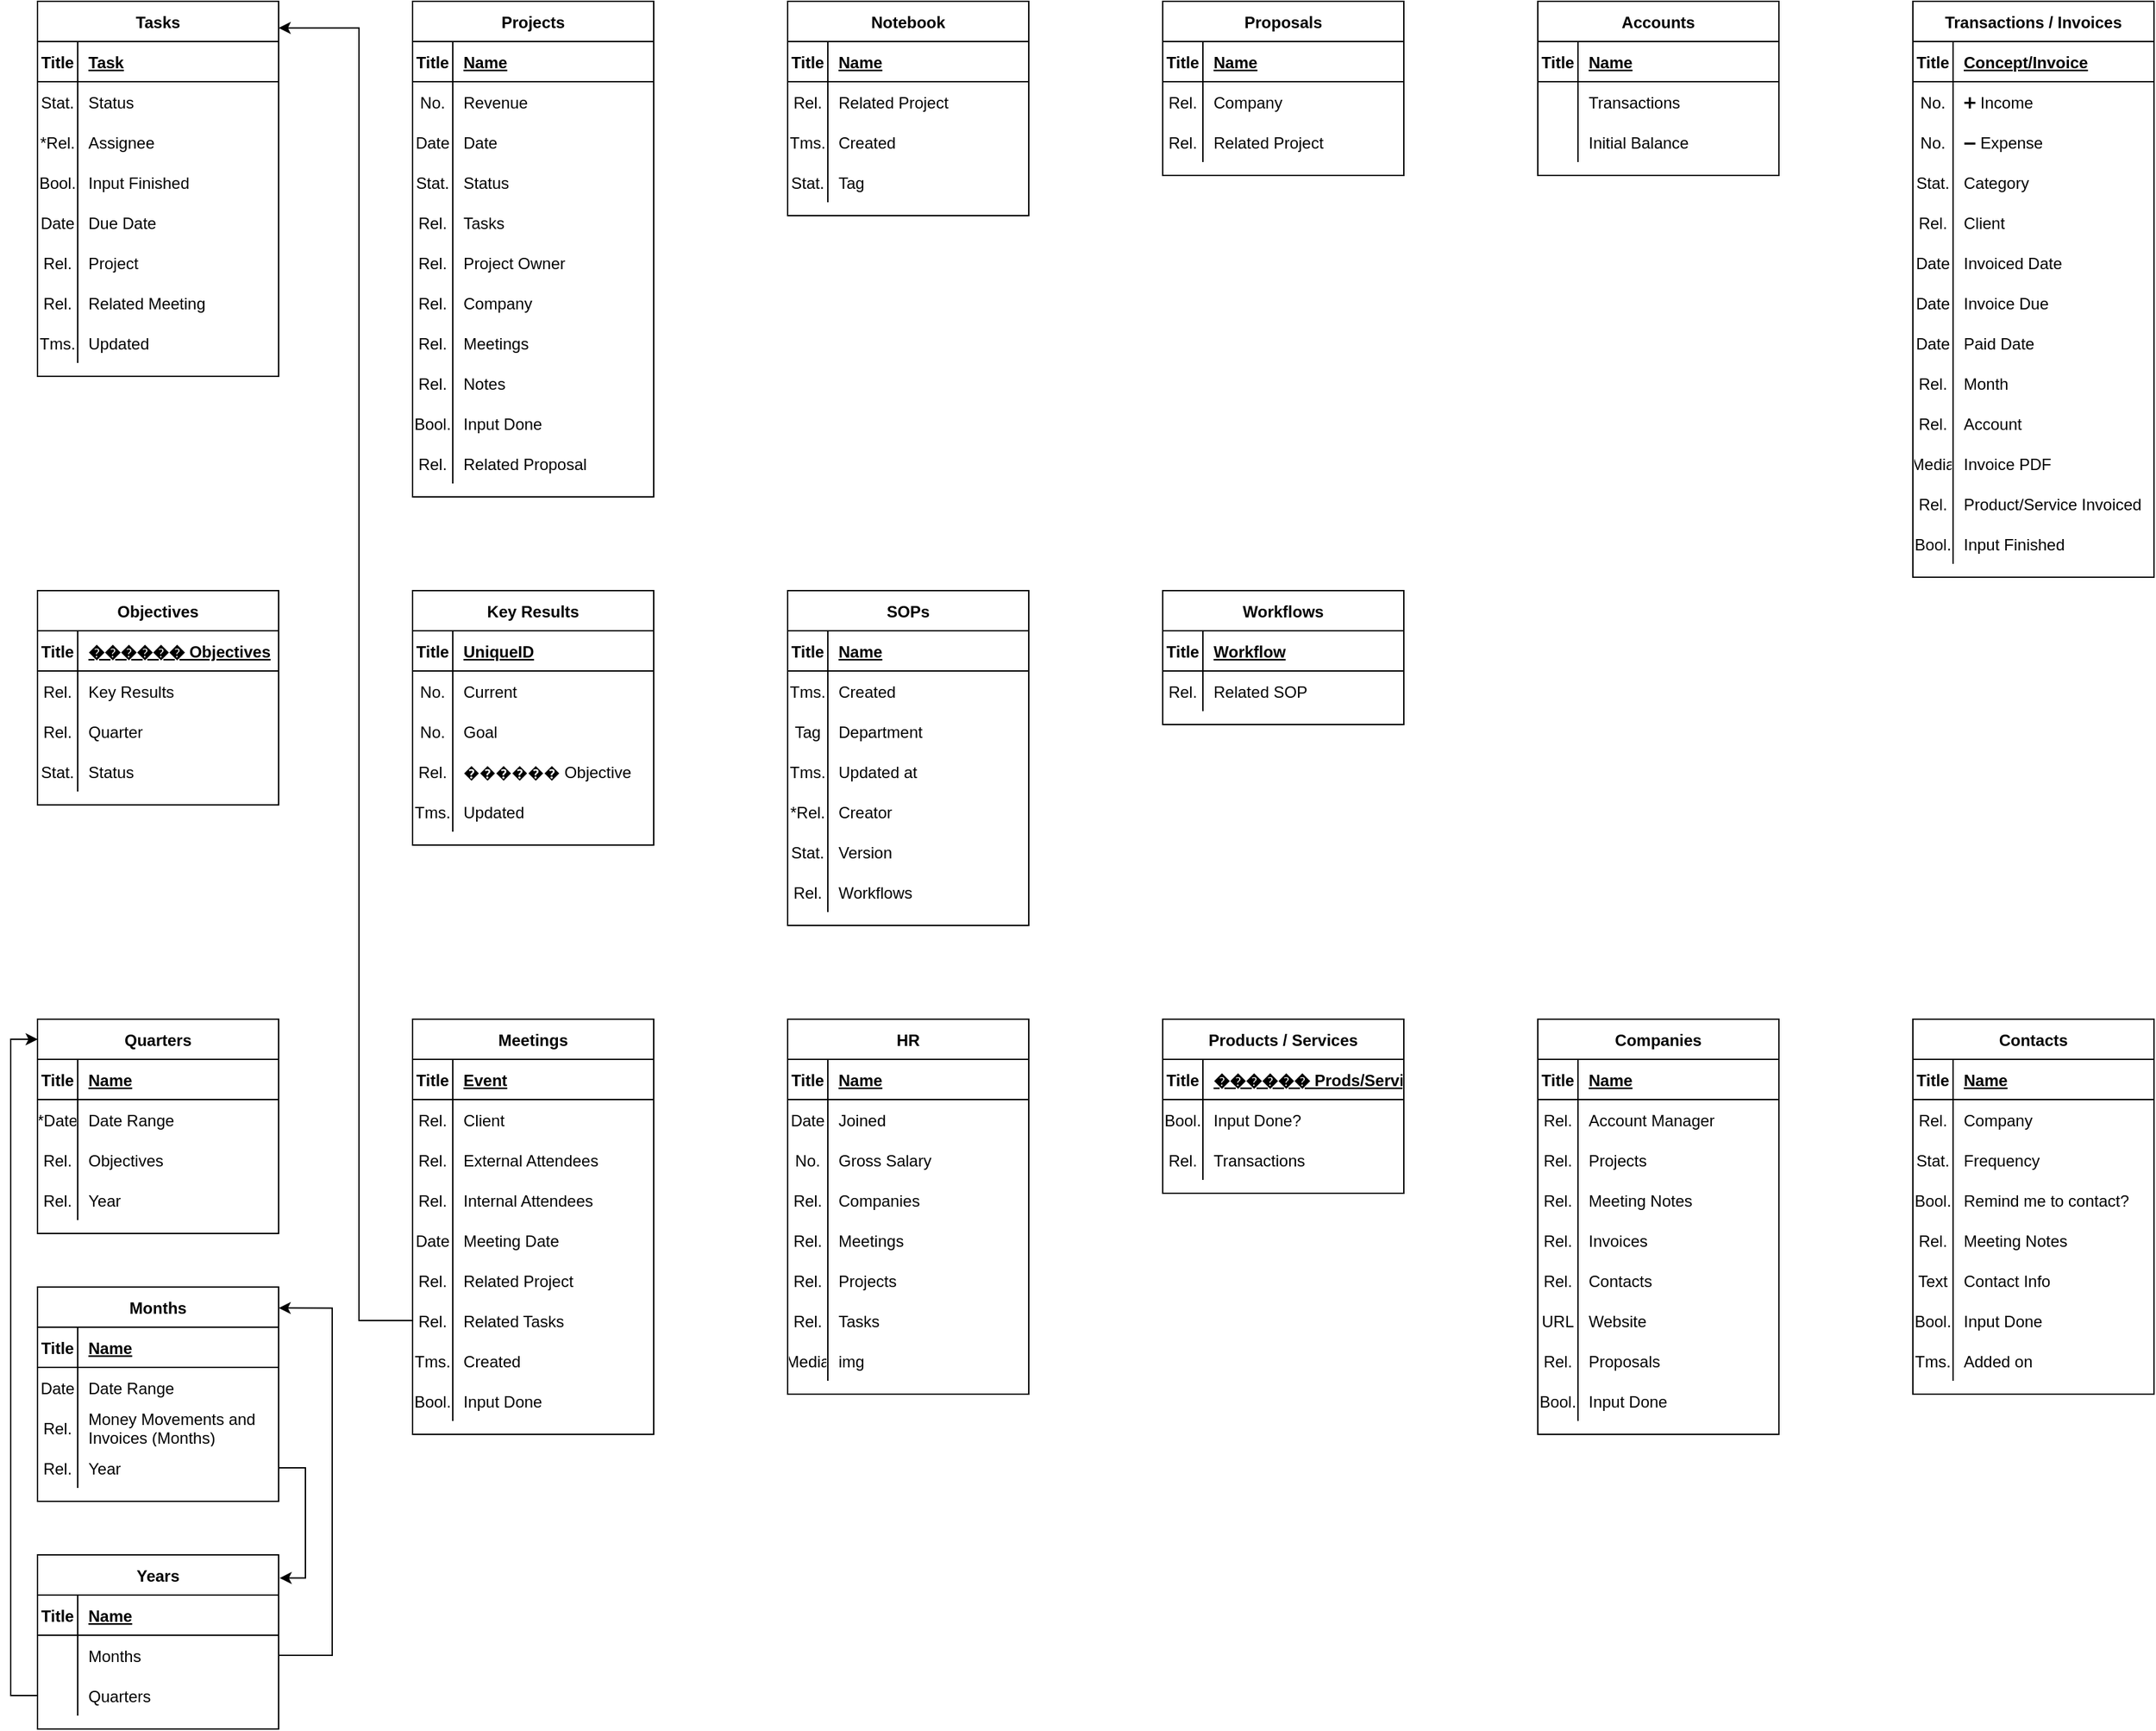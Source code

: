 <mxfile version="20.4.1" type="github">
  <diagram id="R2lEEEUBdFMjLlhIrx00" name="Page-1">
    <mxGraphModel dx="1892" dy="1046" grid="1" gridSize="10" guides="1" tooltips="1" connect="1" arrows="1" fold="1" page="1" pageScale="1" pageWidth="850" pageHeight="1100" math="0" shadow="0" extFonts="Permanent Marker^https://fonts.googleapis.com/css?family=Permanent+Marker">
      <root>
        <mxCell id="0" />
        <mxCell id="1" parent="0" />
        <mxCell id="nPdSs1p_LpO6FbO6WywI-1" value="HR" style="shape=table;startSize=30;container=1;collapsible=1;childLayout=tableLayout;fixedRows=1;rowLines=0;fontStyle=1;align=center;resizeLast=1;" parent="1" vertex="1">
          <mxGeometry x="840" y="800" width="180" height="280" as="geometry" />
        </mxCell>
        <mxCell id="nPdSs1p_LpO6FbO6WywI-2" value="" style="shape=tableRow;horizontal=0;startSize=0;swimlaneHead=0;swimlaneBody=0;fillColor=none;collapsible=0;dropTarget=0;points=[[0,0.5],[1,0.5]];portConstraint=eastwest;top=0;left=0;right=0;bottom=1;" parent="nPdSs1p_LpO6FbO6WywI-1" vertex="1">
          <mxGeometry y="30" width="180" height="30" as="geometry" />
        </mxCell>
        <mxCell id="nPdSs1p_LpO6FbO6WywI-3" value="Title" style="shape=partialRectangle;connectable=0;fillColor=none;top=0;left=0;bottom=0;right=0;fontStyle=1;overflow=hidden;" parent="nPdSs1p_LpO6FbO6WywI-2" vertex="1">
          <mxGeometry width="30" height="30" as="geometry">
            <mxRectangle width="30" height="30" as="alternateBounds" />
          </mxGeometry>
        </mxCell>
        <mxCell id="nPdSs1p_LpO6FbO6WywI-4" value="Name" style="shape=partialRectangle;connectable=0;fillColor=none;top=0;left=0;bottom=0;right=0;align=left;spacingLeft=6;fontStyle=5;overflow=hidden;" parent="nPdSs1p_LpO6FbO6WywI-2" vertex="1">
          <mxGeometry x="30" width="150" height="30" as="geometry">
            <mxRectangle width="150" height="30" as="alternateBounds" />
          </mxGeometry>
        </mxCell>
        <mxCell id="nPdSs1p_LpO6FbO6WywI-5" value="" style="shape=tableRow;horizontal=0;startSize=0;swimlaneHead=0;swimlaneBody=0;fillColor=none;collapsible=0;dropTarget=0;points=[[0,0.5],[1,0.5]];portConstraint=eastwest;top=0;left=0;right=0;bottom=0;" parent="nPdSs1p_LpO6FbO6WywI-1" vertex="1">
          <mxGeometry y="60" width="180" height="30" as="geometry" />
        </mxCell>
        <mxCell id="nPdSs1p_LpO6FbO6WywI-6" value="Date" style="shape=partialRectangle;connectable=0;fillColor=none;top=0;left=0;bottom=0;right=0;editable=1;overflow=hidden;" parent="nPdSs1p_LpO6FbO6WywI-5" vertex="1">
          <mxGeometry width="30" height="30" as="geometry">
            <mxRectangle width="30" height="30" as="alternateBounds" />
          </mxGeometry>
        </mxCell>
        <mxCell id="nPdSs1p_LpO6FbO6WywI-7" value="Joined" style="shape=partialRectangle;connectable=0;fillColor=none;top=0;left=0;bottom=0;right=0;align=left;spacingLeft=6;overflow=hidden;" parent="nPdSs1p_LpO6FbO6WywI-5" vertex="1">
          <mxGeometry x="30" width="150" height="30" as="geometry">
            <mxRectangle width="150" height="30" as="alternateBounds" />
          </mxGeometry>
        </mxCell>
        <mxCell id="nPdSs1p_LpO6FbO6WywI-8" value="" style="shape=tableRow;horizontal=0;startSize=0;swimlaneHead=0;swimlaneBody=0;fillColor=none;collapsible=0;dropTarget=0;points=[[0,0.5],[1,0.5]];portConstraint=eastwest;top=0;left=0;right=0;bottom=0;" parent="nPdSs1p_LpO6FbO6WywI-1" vertex="1">
          <mxGeometry y="90" width="180" height="30" as="geometry" />
        </mxCell>
        <mxCell id="nPdSs1p_LpO6FbO6WywI-9" value="No." style="shape=partialRectangle;connectable=0;fillColor=none;top=0;left=0;bottom=0;right=0;editable=1;overflow=hidden;" parent="nPdSs1p_LpO6FbO6WywI-8" vertex="1">
          <mxGeometry width="30" height="30" as="geometry">
            <mxRectangle width="30" height="30" as="alternateBounds" />
          </mxGeometry>
        </mxCell>
        <mxCell id="nPdSs1p_LpO6FbO6WywI-10" value="Gross Salary" style="shape=partialRectangle;connectable=0;fillColor=none;top=0;left=0;bottom=0;right=0;align=left;spacingLeft=6;overflow=hidden;" parent="nPdSs1p_LpO6FbO6WywI-8" vertex="1">
          <mxGeometry x="30" width="150" height="30" as="geometry">
            <mxRectangle width="150" height="30" as="alternateBounds" />
          </mxGeometry>
        </mxCell>
        <mxCell id="nPdSs1p_LpO6FbO6WywI-11" value="" style="shape=tableRow;horizontal=0;startSize=0;swimlaneHead=0;swimlaneBody=0;fillColor=none;collapsible=0;dropTarget=0;points=[[0,0.5],[1,0.5]];portConstraint=eastwest;top=0;left=0;right=0;bottom=0;" parent="nPdSs1p_LpO6FbO6WywI-1" vertex="1">
          <mxGeometry y="120" width="180" height="30" as="geometry" />
        </mxCell>
        <mxCell id="nPdSs1p_LpO6FbO6WywI-12" value="Rel." style="shape=partialRectangle;connectable=0;fillColor=none;top=0;left=0;bottom=0;right=0;editable=1;overflow=hidden;" parent="nPdSs1p_LpO6FbO6WywI-11" vertex="1">
          <mxGeometry width="30" height="30" as="geometry">
            <mxRectangle width="30" height="30" as="alternateBounds" />
          </mxGeometry>
        </mxCell>
        <mxCell id="nPdSs1p_LpO6FbO6WywI-13" value="Companies" style="shape=partialRectangle;connectable=0;fillColor=none;top=0;left=0;bottom=0;right=0;align=left;spacingLeft=6;overflow=hidden;" parent="nPdSs1p_LpO6FbO6WywI-11" vertex="1">
          <mxGeometry x="30" width="150" height="30" as="geometry">
            <mxRectangle width="150" height="30" as="alternateBounds" />
          </mxGeometry>
        </mxCell>
        <mxCell id="nPdSs1p_LpO6FbO6WywI-235" value="" style="shape=tableRow;horizontal=0;startSize=0;swimlaneHead=0;swimlaneBody=0;fillColor=none;collapsible=0;dropTarget=0;points=[[0,0.5],[1,0.5]];portConstraint=eastwest;top=0;left=0;right=0;bottom=0;" parent="nPdSs1p_LpO6FbO6WywI-1" vertex="1">
          <mxGeometry y="150" width="180" height="30" as="geometry" />
        </mxCell>
        <mxCell id="nPdSs1p_LpO6FbO6WywI-236" value="Rel." style="shape=partialRectangle;connectable=0;fillColor=none;top=0;left=0;bottom=0;right=0;editable=1;overflow=hidden;" parent="nPdSs1p_LpO6FbO6WywI-235" vertex="1">
          <mxGeometry width="30" height="30" as="geometry">
            <mxRectangle width="30" height="30" as="alternateBounds" />
          </mxGeometry>
        </mxCell>
        <mxCell id="nPdSs1p_LpO6FbO6WywI-237" value="Meetings" style="shape=partialRectangle;connectable=0;fillColor=none;top=0;left=0;bottom=0;right=0;align=left;spacingLeft=6;overflow=hidden;" parent="nPdSs1p_LpO6FbO6WywI-235" vertex="1">
          <mxGeometry x="30" width="150" height="30" as="geometry">
            <mxRectangle width="150" height="30" as="alternateBounds" />
          </mxGeometry>
        </mxCell>
        <mxCell id="nPdSs1p_LpO6FbO6WywI-238" value="" style="shape=tableRow;horizontal=0;startSize=0;swimlaneHead=0;swimlaneBody=0;fillColor=none;collapsible=0;dropTarget=0;points=[[0,0.5],[1,0.5]];portConstraint=eastwest;top=0;left=0;right=0;bottom=0;" parent="nPdSs1p_LpO6FbO6WywI-1" vertex="1">
          <mxGeometry y="180" width="180" height="30" as="geometry" />
        </mxCell>
        <mxCell id="nPdSs1p_LpO6FbO6WywI-239" value="Rel." style="shape=partialRectangle;connectable=0;fillColor=none;top=0;left=0;bottom=0;right=0;editable=1;overflow=hidden;" parent="nPdSs1p_LpO6FbO6WywI-238" vertex="1">
          <mxGeometry width="30" height="30" as="geometry">
            <mxRectangle width="30" height="30" as="alternateBounds" />
          </mxGeometry>
        </mxCell>
        <mxCell id="nPdSs1p_LpO6FbO6WywI-240" value="Projects" style="shape=partialRectangle;connectable=0;fillColor=none;top=0;left=0;bottom=0;right=0;align=left;spacingLeft=6;overflow=hidden;" parent="nPdSs1p_LpO6FbO6WywI-238" vertex="1">
          <mxGeometry x="30" width="150" height="30" as="geometry">
            <mxRectangle width="150" height="30" as="alternateBounds" />
          </mxGeometry>
        </mxCell>
        <mxCell id="nPdSs1p_LpO6FbO6WywI-241" value="" style="shape=tableRow;horizontal=0;startSize=0;swimlaneHead=0;swimlaneBody=0;fillColor=none;collapsible=0;dropTarget=0;points=[[0,0.5],[1,0.5]];portConstraint=eastwest;top=0;left=0;right=0;bottom=0;" parent="nPdSs1p_LpO6FbO6WywI-1" vertex="1">
          <mxGeometry y="210" width="180" height="30" as="geometry" />
        </mxCell>
        <mxCell id="nPdSs1p_LpO6FbO6WywI-242" value="Rel." style="shape=partialRectangle;connectable=0;fillColor=none;top=0;left=0;bottom=0;right=0;editable=1;overflow=hidden;" parent="nPdSs1p_LpO6FbO6WywI-241" vertex="1">
          <mxGeometry width="30" height="30" as="geometry">
            <mxRectangle width="30" height="30" as="alternateBounds" />
          </mxGeometry>
        </mxCell>
        <mxCell id="nPdSs1p_LpO6FbO6WywI-243" value="Tasks" style="shape=partialRectangle;connectable=0;fillColor=none;top=0;left=0;bottom=0;right=0;align=left;spacingLeft=6;overflow=hidden;" parent="nPdSs1p_LpO6FbO6WywI-241" vertex="1">
          <mxGeometry x="30" width="150" height="30" as="geometry">
            <mxRectangle width="150" height="30" as="alternateBounds" />
          </mxGeometry>
        </mxCell>
        <mxCell id="nPdSs1p_LpO6FbO6WywI-244" value="" style="shape=tableRow;horizontal=0;startSize=0;swimlaneHead=0;swimlaneBody=0;fillColor=none;collapsible=0;dropTarget=0;points=[[0,0.5],[1,0.5]];portConstraint=eastwest;top=0;left=0;right=0;bottom=0;" parent="nPdSs1p_LpO6FbO6WywI-1" vertex="1">
          <mxGeometry y="240" width="180" height="30" as="geometry" />
        </mxCell>
        <mxCell id="nPdSs1p_LpO6FbO6WywI-245" value="Media" style="shape=partialRectangle;connectable=0;fillColor=none;top=0;left=0;bottom=0;right=0;editable=1;overflow=hidden;" parent="nPdSs1p_LpO6FbO6WywI-244" vertex="1">
          <mxGeometry width="30" height="30" as="geometry">
            <mxRectangle width="30" height="30" as="alternateBounds" />
          </mxGeometry>
        </mxCell>
        <mxCell id="nPdSs1p_LpO6FbO6WywI-246" value="img" style="shape=partialRectangle;connectable=0;fillColor=none;top=0;left=0;bottom=0;right=0;align=left;spacingLeft=6;overflow=hidden;" parent="nPdSs1p_LpO6FbO6WywI-244" vertex="1">
          <mxGeometry x="30" width="150" height="30" as="geometry">
            <mxRectangle width="150" height="30" as="alternateBounds" />
          </mxGeometry>
        </mxCell>
        <mxCell id="nPdSs1p_LpO6FbO6WywI-14" value="Tasks" style="shape=table;startSize=30;container=1;collapsible=1;childLayout=tableLayout;fixedRows=1;rowLines=0;fontStyle=1;align=center;resizeLast=1;" parent="1" vertex="1">
          <mxGeometry x="280" y="40" width="180" height="280" as="geometry" />
        </mxCell>
        <mxCell id="nPdSs1p_LpO6FbO6WywI-15" value="" style="shape=tableRow;horizontal=0;startSize=0;swimlaneHead=0;swimlaneBody=0;fillColor=none;collapsible=0;dropTarget=0;points=[[0,0.5],[1,0.5]];portConstraint=eastwest;top=0;left=0;right=0;bottom=1;" parent="nPdSs1p_LpO6FbO6WywI-14" vertex="1">
          <mxGeometry y="30" width="180" height="30" as="geometry" />
        </mxCell>
        <mxCell id="nPdSs1p_LpO6FbO6WywI-16" value="Title" style="shape=partialRectangle;connectable=0;fillColor=none;top=0;left=0;bottom=0;right=0;fontStyle=1;overflow=hidden;" parent="nPdSs1p_LpO6FbO6WywI-15" vertex="1">
          <mxGeometry width="30" height="30" as="geometry">
            <mxRectangle width="30" height="30" as="alternateBounds" />
          </mxGeometry>
        </mxCell>
        <mxCell id="nPdSs1p_LpO6FbO6WywI-17" value="Task" style="shape=partialRectangle;connectable=0;fillColor=none;top=0;left=0;bottom=0;right=0;align=left;spacingLeft=6;fontStyle=5;overflow=hidden;" parent="nPdSs1p_LpO6FbO6WywI-15" vertex="1">
          <mxGeometry x="30" width="150" height="30" as="geometry">
            <mxRectangle width="150" height="30" as="alternateBounds" />
          </mxGeometry>
        </mxCell>
        <mxCell id="nPdSs1p_LpO6FbO6WywI-18" value="" style="shape=tableRow;horizontal=0;startSize=0;swimlaneHead=0;swimlaneBody=0;fillColor=none;collapsible=0;dropTarget=0;points=[[0,0.5],[1,0.5]];portConstraint=eastwest;top=0;left=0;right=0;bottom=0;" parent="nPdSs1p_LpO6FbO6WywI-14" vertex="1">
          <mxGeometry y="60" width="180" height="30" as="geometry" />
        </mxCell>
        <mxCell id="nPdSs1p_LpO6FbO6WywI-19" value="Stat." style="shape=partialRectangle;connectable=0;fillColor=none;top=0;left=0;bottom=0;right=0;editable=1;overflow=hidden;" parent="nPdSs1p_LpO6FbO6WywI-18" vertex="1">
          <mxGeometry width="30" height="30" as="geometry">
            <mxRectangle width="30" height="30" as="alternateBounds" />
          </mxGeometry>
        </mxCell>
        <mxCell id="nPdSs1p_LpO6FbO6WywI-20" value="Status" style="shape=partialRectangle;connectable=0;fillColor=none;top=0;left=0;bottom=0;right=0;align=left;spacingLeft=6;overflow=hidden;" parent="nPdSs1p_LpO6FbO6WywI-18" vertex="1">
          <mxGeometry x="30" width="150" height="30" as="geometry">
            <mxRectangle width="150" height="30" as="alternateBounds" />
          </mxGeometry>
        </mxCell>
        <mxCell id="nPdSs1p_LpO6FbO6WywI-21" value="" style="shape=tableRow;horizontal=0;startSize=0;swimlaneHead=0;swimlaneBody=0;fillColor=none;collapsible=0;dropTarget=0;points=[[0,0.5],[1,0.5]];portConstraint=eastwest;top=0;left=0;right=0;bottom=0;" parent="nPdSs1p_LpO6FbO6WywI-14" vertex="1">
          <mxGeometry y="90" width="180" height="30" as="geometry" />
        </mxCell>
        <mxCell id="nPdSs1p_LpO6FbO6WywI-22" value="*Rel." style="shape=partialRectangle;connectable=0;fillColor=none;top=0;left=0;bottom=0;right=0;editable=1;overflow=hidden;" parent="nPdSs1p_LpO6FbO6WywI-21" vertex="1">
          <mxGeometry width="30" height="30" as="geometry">
            <mxRectangle width="30" height="30" as="alternateBounds" />
          </mxGeometry>
        </mxCell>
        <mxCell id="nPdSs1p_LpO6FbO6WywI-23" value="Assignee" style="shape=partialRectangle;connectable=0;fillColor=none;top=0;left=0;bottom=0;right=0;align=left;spacingLeft=6;overflow=hidden;" parent="nPdSs1p_LpO6FbO6WywI-21" vertex="1">
          <mxGeometry x="30" width="150" height="30" as="geometry">
            <mxRectangle width="150" height="30" as="alternateBounds" />
          </mxGeometry>
        </mxCell>
        <mxCell id="nPdSs1p_LpO6FbO6WywI-24" value="" style="shape=tableRow;horizontal=0;startSize=0;swimlaneHead=0;swimlaneBody=0;fillColor=none;collapsible=0;dropTarget=0;points=[[0,0.5],[1,0.5]];portConstraint=eastwest;top=0;left=0;right=0;bottom=0;" parent="nPdSs1p_LpO6FbO6WywI-14" vertex="1">
          <mxGeometry y="120" width="180" height="30" as="geometry" />
        </mxCell>
        <mxCell id="nPdSs1p_LpO6FbO6WywI-25" value="Bool." style="shape=partialRectangle;connectable=0;fillColor=none;top=0;left=0;bottom=0;right=0;editable=1;overflow=hidden;" parent="nPdSs1p_LpO6FbO6WywI-24" vertex="1">
          <mxGeometry width="30" height="30" as="geometry">
            <mxRectangle width="30" height="30" as="alternateBounds" />
          </mxGeometry>
        </mxCell>
        <mxCell id="nPdSs1p_LpO6FbO6WywI-26" value="Input Finished" style="shape=partialRectangle;connectable=0;fillColor=none;top=0;left=0;bottom=0;right=0;align=left;spacingLeft=6;overflow=hidden;" parent="nPdSs1p_LpO6FbO6WywI-24" vertex="1">
          <mxGeometry x="30" width="150" height="30" as="geometry">
            <mxRectangle width="150" height="30" as="alternateBounds" />
          </mxGeometry>
        </mxCell>
        <mxCell id="nPdSs1p_LpO6FbO6WywI-247" value="" style="shape=tableRow;horizontal=0;startSize=0;swimlaneHead=0;swimlaneBody=0;fillColor=none;collapsible=0;dropTarget=0;points=[[0,0.5],[1,0.5]];portConstraint=eastwest;top=0;left=0;right=0;bottom=0;" parent="nPdSs1p_LpO6FbO6WywI-14" vertex="1">
          <mxGeometry y="150" width="180" height="30" as="geometry" />
        </mxCell>
        <mxCell id="nPdSs1p_LpO6FbO6WywI-248" value="Date" style="shape=partialRectangle;connectable=0;fillColor=none;top=0;left=0;bottom=0;right=0;editable=1;overflow=hidden;" parent="nPdSs1p_LpO6FbO6WywI-247" vertex="1">
          <mxGeometry width="30" height="30" as="geometry">
            <mxRectangle width="30" height="30" as="alternateBounds" />
          </mxGeometry>
        </mxCell>
        <mxCell id="nPdSs1p_LpO6FbO6WywI-249" value="Due Date" style="shape=partialRectangle;connectable=0;fillColor=none;top=0;left=0;bottom=0;right=0;align=left;spacingLeft=6;overflow=hidden;" parent="nPdSs1p_LpO6FbO6WywI-247" vertex="1">
          <mxGeometry x="30" width="150" height="30" as="geometry">
            <mxRectangle width="150" height="30" as="alternateBounds" />
          </mxGeometry>
        </mxCell>
        <mxCell id="nPdSs1p_LpO6FbO6WywI-250" value="" style="shape=tableRow;horizontal=0;startSize=0;swimlaneHead=0;swimlaneBody=0;fillColor=none;collapsible=0;dropTarget=0;points=[[0,0.5],[1,0.5]];portConstraint=eastwest;top=0;left=0;right=0;bottom=0;" parent="nPdSs1p_LpO6FbO6WywI-14" vertex="1">
          <mxGeometry y="180" width="180" height="30" as="geometry" />
        </mxCell>
        <mxCell id="nPdSs1p_LpO6FbO6WywI-251" value="Rel." style="shape=partialRectangle;connectable=0;fillColor=none;top=0;left=0;bottom=0;right=0;editable=1;overflow=hidden;" parent="nPdSs1p_LpO6FbO6WywI-250" vertex="1">
          <mxGeometry width="30" height="30" as="geometry">
            <mxRectangle width="30" height="30" as="alternateBounds" />
          </mxGeometry>
        </mxCell>
        <mxCell id="nPdSs1p_LpO6FbO6WywI-252" value="Project" style="shape=partialRectangle;connectable=0;fillColor=none;top=0;left=0;bottom=0;right=0;align=left;spacingLeft=6;overflow=hidden;" parent="nPdSs1p_LpO6FbO6WywI-250" vertex="1">
          <mxGeometry x="30" width="150" height="30" as="geometry">
            <mxRectangle width="150" height="30" as="alternateBounds" />
          </mxGeometry>
        </mxCell>
        <mxCell id="nPdSs1p_LpO6FbO6WywI-253" value="" style="shape=tableRow;horizontal=0;startSize=0;swimlaneHead=0;swimlaneBody=0;fillColor=none;collapsible=0;dropTarget=0;points=[[0,0.5],[1,0.5]];portConstraint=eastwest;top=0;left=0;right=0;bottom=0;" parent="nPdSs1p_LpO6FbO6WywI-14" vertex="1">
          <mxGeometry y="210" width="180" height="30" as="geometry" />
        </mxCell>
        <mxCell id="nPdSs1p_LpO6FbO6WywI-254" value="Rel." style="shape=partialRectangle;connectable=0;fillColor=none;top=0;left=0;bottom=0;right=0;editable=1;overflow=hidden;" parent="nPdSs1p_LpO6FbO6WywI-253" vertex="1">
          <mxGeometry width="30" height="30" as="geometry">
            <mxRectangle width="30" height="30" as="alternateBounds" />
          </mxGeometry>
        </mxCell>
        <mxCell id="nPdSs1p_LpO6FbO6WywI-255" value="Related Meeting" style="shape=partialRectangle;connectable=0;fillColor=none;top=0;left=0;bottom=0;right=0;align=left;spacingLeft=6;overflow=hidden;" parent="nPdSs1p_LpO6FbO6WywI-253" vertex="1">
          <mxGeometry x="30" width="150" height="30" as="geometry">
            <mxRectangle width="150" height="30" as="alternateBounds" />
          </mxGeometry>
        </mxCell>
        <mxCell id="nPdSs1p_LpO6FbO6WywI-256" value="" style="shape=tableRow;horizontal=0;startSize=0;swimlaneHead=0;swimlaneBody=0;fillColor=none;collapsible=0;dropTarget=0;points=[[0,0.5],[1,0.5]];portConstraint=eastwest;top=0;left=0;right=0;bottom=0;" parent="nPdSs1p_LpO6FbO6WywI-14" vertex="1">
          <mxGeometry y="240" width="180" height="30" as="geometry" />
        </mxCell>
        <mxCell id="nPdSs1p_LpO6FbO6WywI-257" value="Tms." style="shape=partialRectangle;connectable=0;fillColor=none;top=0;left=0;bottom=0;right=0;editable=1;overflow=hidden;" parent="nPdSs1p_LpO6FbO6WywI-256" vertex="1">
          <mxGeometry width="30" height="30" as="geometry">
            <mxRectangle width="30" height="30" as="alternateBounds" />
          </mxGeometry>
        </mxCell>
        <mxCell id="nPdSs1p_LpO6FbO6WywI-258" value="Updated" style="shape=partialRectangle;connectable=0;fillColor=none;top=0;left=0;bottom=0;right=0;align=left;spacingLeft=6;overflow=hidden;" parent="nPdSs1p_LpO6FbO6WywI-256" vertex="1">
          <mxGeometry x="30" width="150" height="30" as="geometry">
            <mxRectangle width="150" height="30" as="alternateBounds" />
          </mxGeometry>
        </mxCell>
        <mxCell id="nPdSs1p_LpO6FbO6WywI-27" value="Projects" style="shape=table;startSize=30;container=1;collapsible=1;childLayout=tableLayout;fixedRows=1;rowLines=0;fontStyle=1;align=center;resizeLast=1;" parent="1" vertex="1">
          <mxGeometry x="560" y="40" width="180" height="370" as="geometry" />
        </mxCell>
        <mxCell id="nPdSs1p_LpO6FbO6WywI-28" value="" style="shape=tableRow;horizontal=0;startSize=0;swimlaneHead=0;swimlaneBody=0;fillColor=none;collapsible=0;dropTarget=0;points=[[0,0.5],[1,0.5]];portConstraint=eastwest;top=0;left=0;right=0;bottom=1;" parent="nPdSs1p_LpO6FbO6WywI-27" vertex="1">
          <mxGeometry y="30" width="180" height="30" as="geometry" />
        </mxCell>
        <mxCell id="nPdSs1p_LpO6FbO6WywI-29" value="Title" style="shape=partialRectangle;connectable=0;fillColor=none;top=0;left=0;bottom=0;right=0;fontStyle=1;overflow=hidden;" parent="nPdSs1p_LpO6FbO6WywI-28" vertex="1">
          <mxGeometry width="30" height="30" as="geometry">
            <mxRectangle width="30" height="30" as="alternateBounds" />
          </mxGeometry>
        </mxCell>
        <mxCell id="nPdSs1p_LpO6FbO6WywI-30" value="Name" style="shape=partialRectangle;connectable=0;fillColor=none;top=0;left=0;bottom=0;right=0;align=left;spacingLeft=6;fontStyle=5;overflow=hidden;" parent="nPdSs1p_LpO6FbO6WywI-28" vertex="1">
          <mxGeometry x="30" width="150" height="30" as="geometry">
            <mxRectangle width="150" height="30" as="alternateBounds" />
          </mxGeometry>
        </mxCell>
        <mxCell id="nPdSs1p_LpO6FbO6WywI-31" value="" style="shape=tableRow;horizontal=0;startSize=0;swimlaneHead=0;swimlaneBody=0;fillColor=none;collapsible=0;dropTarget=0;points=[[0,0.5],[1,0.5]];portConstraint=eastwest;top=0;left=0;right=0;bottom=0;" parent="nPdSs1p_LpO6FbO6WywI-27" vertex="1">
          <mxGeometry y="60" width="180" height="30" as="geometry" />
        </mxCell>
        <mxCell id="nPdSs1p_LpO6FbO6WywI-32" value="No." style="shape=partialRectangle;connectable=0;fillColor=none;top=0;left=0;bottom=0;right=0;editable=1;overflow=hidden;" parent="nPdSs1p_LpO6FbO6WywI-31" vertex="1">
          <mxGeometry width="30" height="30" as="geometry">
            <mxRectangle width="30" height="30" as="alternateBounds" />
          </mxGeometry>
        </mxCell>
        <mxCell id="nPdSs1p_LpO6FbO6WywI-33" value="Revenue" style="shape=partialRectangle;connectable=0;fillColor=none;top=0;left=0;bottom=0;right=0;align=left;spacingLeft=6;overflow=hidden;" parent="nPdSs1p_LpO6FbO6WywI-31" vertex="1">
          <mxGeometry x="30" width="150" height="30" as="geometry">
            <mxRectangle width="150" height="30" as="alternateBounds" />
          </mxGeometry>
        </mxCell>
        <mxCell id="nPdSs1p_LpO6FbO6WywI-34" value="" style="shape=tableRow;horizontal=0;startSize=0;swimlaneHead=0;swimlaneBody=0;fillColor=none;collapsible=0;dropTarget=0;points=[[0,0.5],[1,0.5]];portConstraint=eastwest;top=0;left=0;right=0;bottom=0;" parent="nPdSs1p_LpO6FbO6WywI-27" vertex="1">
          <mxGeometry y="90" width="180" height="30" as="geometry" />
        </mxCell>
        <mxCell id="nPdSs1p_LpO6FbO6WywI-35" value="Date" style="shape=partialRectangle;connectable=0;fillColor=none;top=0;left=0;bottom=0;right=0;editable=1;overflow=hidden;" parent="nPdSs1p_LpO6FbO6WywI-34" vertex="1">
          <mxGeometry width="30" height="30" as="geometry">
            <mxRectangle width="30" height="30" as="alternateBounds" />
          </mxGeometry>
        </mxCell>
        <mxCell id="nPdSs1p_LpO6FbO6WywI-36" value="Date" style="shape=partialRectangle;connectable=0;fillColor=none;top=0;left=0;bottom=0;right=0;align=left;spacingLeft=6;overflow=hidden;" parent="nPdSs1p_LpO6FbO6WywI-34" vertex="1">
          <mxGeometry x="30" width="150" height="30" as="geometry">
            <mxRectangle width="150" height="30" as="alternateBounds" />
          </mxGeometry>
        </mxCell>
        <mxCell id="nPdSs1p_LpO6FbO6WywI-37" value="" style="shape=tableRow;horizontal=0;startSize=0;swimlaneHead=0;swimlaneBody=0;fillColor=none;collapsible=0;dropTarget=0;points=[[0,0.5],[1,0.5]];portConstraint=eastwest;top=0;left=0;right=0;bottom=0;" parent="nPdSs1p_LpO6FbO6WywI-27" vertex="1">
          <mxGeometry y="120" width="180" height="30" as="geometry" />
        </mxCell>
        <mxCell id="nPdSs1p_LpO6FbO6WywI-38" value="Stat." style="shape=partialRectangle;connectable=0;fillColor=none;top=0;left=0;bottom=0;right=0;editable=1;overflow=hidden;" parent="nPdSs1p_LpO6FbO6WywI-37" vertex="1">
          <mxGeometry width="30" height="30" as="geometry">
            <mxRectangle width="30" height="30" as="alternateBounds" />
          </mxGeometry>
        </mxCell>
        <mxCell id="nPdSs1p_LpO6FbO6WywI-39" value="Status" style="shape=partialRectangle;connectable=0;fillColor=none;top=0;left=0;bottom=0;right=0;align=left;spacingLeft=6;overflow=hidden;" parent="nPdSs1p_LpO6FbO6WywI-37" vertex="1">
          <mxGeometry x="30" width="150" height="30" as="geometry">
            <mxRectangle width="150" height="30" as="alternateBounds" />
          </mxGeometry>
        </mxCell>
        <mxCell id="nPdSs1p_LpO6FbO6WywI-259" value="" style="shape=tableRow;horizontal=0;startSize=0;swimlaneHead=0;swimlaneBody=0;fillColor=none;collapsible=0;dropTarget=0;points=[[0,0.5],[1,0.5]];portConstraint=eastwest;top=0;left=0;right=0;bottom=0;" parent="nPdSs1p_LpO6FbO6WywI-27" vertex="1">
          <mxGeometry y="150" width="180" height="30" as="geometry" />
        </mxCell>
        <mxCell id="nPdSs1p_LpO6FbO6WywI-260" value="Rel." style="shape=partialRectangle;connectable=0;fillColor=none;top=0;left=0;bottom=0;right=0;editable=1;overflow=hidden;" parent="nPdSs1p_LpO6FbO6WywI-259" vertex="1">
          <mxGeometry width="30" height="30" as="geometry">
            <mxRectangle width="30" height="30" as="alternateBounds" />
          </mxGeometry>
        </mxCell>
        <mxCell id="nPdSs1p_LpO6FbO6WywI-261" value="Tasks" style="shape=partialRectangle;connectable=0;fillColor=none;top=0;left=0;bottom=0;right=0;align=left;spacingLeft=6;overflow=hidden;" parent="nPdSs1p_LpO6FbO6WywI-259" vertex="1">
          <mxGeometry x="30" width="150" height="30" as="geometry">
            <mxRectangle width="150" height="30" as="alternateBounds" />
          </mxGeometry>
        </mxCell>
        <mxCell id="nPdSs1p_LpO6FbO6WywI-262" value="" style="shape=tableRow;horizontal=0;startSize=0;swimlaneHead=0;swimlaneBody=0;fillColor=none;collapsible=0;dropTarget=0;points=[[0,0.5],[1,0.5]];portConstraint=eastwest;top=0;left=0;right=0;bottom=0;" parent="nPdSs1p_LpO6FbO6WywI-27" vertex="1">
          <mxGeometry y="180" width="180" height="30" as="geometry" />
        </mxCell>
        <mxCell id="nPdSs1p_LpO6FbO6WywI-263" value="Rel." style="shape=partialRectangle;connectable=0;fillColor=none;top=0;left=0;bottom=0;right=0;editable=1;overflow=hidden;" parent="nPdSs1p_LpO6FbO6WywI-262" vertex="1">
          <mxGeometry width="30" height="30" as="geometry">
            <mxRectangle width="30" height="30" as="alternateBounds" />
          </mxGeometry>
        </mxCell>
        <mxCell id="nPdSs1p_LpO6FbO6WywI-264" value="Project Owner" style="shape=partialRectangle;connectable=0;fillColor=none;top=0;left=0;bottom=0;right=0;align=left;spacingLeft=6;overflow=hidden;" parent="nPdSs1p_LpO6FbO6WywI-262" vertex="1">
          <mxGeometry x="30" width="150" height="30" as="geometry">
            <mxRectangle width="150" height="30" as="alternateBounds" />
          </mxGeometry>
        </mxCell>
        <mxCell id="nPdSs1p_LpO6FbO6WywI-265" value="" style="shape=tableRow;horizontal=0;startSize=0;swimlaneHead=0;swimlaneBody=0;fillColor=none;collapsible=0;dropTarget=0;points=[[0,0.5],[1,0.5]];portConstraint=eastwest;top=0;left=0;right=0;bottom=0;" parent="nPdSs1p_LpO6FbO6WywI-27" vertex="1">
          <mxGeometry y="210" width="180" height="30" as="geometry" />
        </mxCell>
        <mxCell id="nPdSs1p_LpO6FbO6WywI-266" value="Rel." style="shape=partialRectangle;connectable=0;fillColor=none;top=0;left=0;bottom=0;right=0;editable=1;overflow=hidden;" parent="nPdSs1p_LpO6FbO6WywI-265" vertex="1">
          <mxGeometry width="30" height="30" as="geometry">
            <mxRectangle width="30" height="30" as="alternateBounds" />
          </mxGeometry>
        </mxCell>
        <mxCell id="nPdSs1p_LpO6FbO6WywI-267" value="Company" style="shape=partialRectangle;connectable=0;fillColor=none;top=0;left=0;bottom=0;right=0;align=left;spacingLeft=6;overflow=hidden;" parent="nPdSs1p_LpO6FbO6WywI-265" vertex="1">
          <mxGeometry x="30" width="150" height="30" as="geometry">
            <mxRectangle width="150" height="30" as="alternateBounds" />
          </mxGeometry>
        </mxCell>
        <mxCell id="nPdSs1p_LpO6FbO6WywI-268" value="" style="shape=tableRow;horizontal=0;startSize=0;swimlaneHead=0;swimlaneBody=0;fillColor=none;collapsible=0;dropTarget=0;points=[[0,0.5],[1,0.5]];portConstraint=eastwest;top=0;left=0;right=0;bottom=0;" parent="nPdSs1p_LpO6FbO6WywI-27" vertex="1">
          <mxGeometry y="240" width="180" height="30" as="geometry" />
        </mxCell>
        <mxCell id="nPdSs1p_LpO6FbO6WywI-269" value="Rel." style="shape=partialRectangle;connectable=0;fillColor=none;top=0;left=0;bottom=0;right=0;editable=1;overflow=hidden;" parent="nPdSs1p_LpO6FbO6WywI-268" vertex="1">
          <mxGeometry width="30" height="30" as="geometry">
            <mxRectangle width="30" height="30" as="alternateBounds" />
          </mxGeometry>
        </mxCell>
        <mxCell id="nPdSs1p_LpO6FbO6WywI-270" value="Meetings" style="shape=partialRectangle;connectable=0;fillColor=none;top=0;left=0;bottom=0;right=0;align=left;spacingLeft=6;overflow=hidden;" parent="nPdSs1p_LpO6FbO6WywI-268" vertex="1">
          <mxGeometry x="30" width="150" height="30" as="geometry">
            <mxRectangle width="150" height="30" as="alternateBounds" />
          </mxGeometry>
        </mxCell>
        <mxCell id="nPdSs1p_LpO6FbO6WywI-271" value="" style="shape=tableRow;horizontal=0;startSize=0;swimlaneHead=0;swimlaneBody=0;fillColor=none;collapsible=0;dropTarget=0;points=[[0,0.5],[1,0.5]];portConstraint=eastwest;top=0;left=0;right=0;bottom=0;" parent="nPdSs1p_LpO6FbO6WywI-27" vertex="1">
          <mxGeometry y="270" width="180" height="30" as="geometry" />
        </mxCell>
        <mxCell id="nPdSs1p_LpO6FbO6WywI-272" value="Rel." style="shape=partialRectangle;connectable=0;fillColor=none;top=0;left=0;bottom=0;right=0;editable=1;overflow=hidden;" parent="nPdSs1p_LpO6FbO6WywI-271" vertex="1">
          <mxGeometry width="30" height="30" as="geometry">
            <mxRectangle width="30" height="30" as="alternateBounds" />
          </mxGeometry>
        </mxCell>
        <mxCell id="nPdSs1p_LpO6FbO6WywI-273" value="Notes" style="shape=partialRectangle;connectable=0;fillColor=none;top=0;left=0;bottom=0;right=0;align=left;spacingLeft=6;overflow=hidden;" parent="nPdSs1p_LpO6FbO6WywI-271" vertex="1">
          <mxGeometry x="30" width="150" height="30" as="geometry">
            <mxRectangle width="150" height="30" as="alternateBounds" />
          </mxGeometry>
        </mxCell>
        <mxCell id="nPdSs1p_LpO6FbO6WywI-274" value="" style="shape=tableRow;horizontal=0;startSize=0;swimlaneHead=0;swimlaneBody=0;fillColor=none;collapsible=0;dropTarget=0;points=[[0,0.5],[1,0.5]];portConstraint=eastwest;top=0;left=0;right=0;bottom=0;" parent="nPdSs1p_LpO6FbO6WywI-27" vertex="1">
          <mxGeometry y="300" width="180" height="30" as="geometry" />
        </mxCell>
        <mxCell id="nPdSs1p_LpO6FbO6WywI-275" value="Bool." style="shape=partialRectangle;connectable=0;fillColor=none;top=0;left=0;bottom=0;right=0;editable=1;overflow=hidden;" parent="nPdSs1p_LpO6FbO6WywI-274" vertex="1">
          <mxGeometry width="30" height="30" as="geometry">
            <mxRectangle width="30" height="30" as="alternateBounds" />
          </mxGeometry>
        </mxCell>
        <mxCell id="nPdSs1p_LpO6FbO6WywI-276" value="Input Done" style="shape=partialRectangle;connectable=0;fillColor=none;top=0;left=0;bottom=0;right=0;align=left;spacingLeft=6;overflow=hidden;" parent="nPdSs1p_LpO6FbO6WywI-274" vertex="1">
          <mxGeometry x="30" width="150" height="30" as="geometry">
            <mxRectangle width="150" height="30" as="alternateBounds" />
          </mxGeometry>
        </mxCell>
        <mxCell id="nPdSs1p_LpO6FbO6WywI-277" value="" style="shape=tableRow;horizontal=0;startSize=0;swimlaneHead=0;swimlaneBody=0;fillColor=none;collapsible=0;dropTarget=0;points=[[0,0.5],[1,0.5]];portConstraint=eastwest;top=0;left=0;right=0;bottom=0;" parent="nPdSs1p_LpO6FbO6WywI-27" vertex="1">
          <mxGeometry y="330" width="180" height="30" as="geometry" />
        </mxCell>
        <mxCell id="nPdSs1p_LpO6FbO6WywI-278" value="Rel." style="shape=partialRectangle;connectable=0;fillColor=none;top=0;left=0;bottom=0;right=0;editable=1;overflow=hidden;" parent="nPdSs1p_LpO6FbO6WywI-277" vertex="1">
          <mxGeometry width="30" height="30" as="geometry">
            <mxRectangle width="30" height="30" as="alternateBounds" />
          </mxGeometry>
        </mxCell>
        <mxCell id="nPdSs1p_LpO6FbO6WywI-279" value="Related Proposal" style="shape=partialRectangle;connectable=0;fillColor=none;top=0;left=0;bottom=0;right=0;align=left;spacingLeft=6;overflow=hidden;" parent="nPdSs1p_LpO6FbO6WywI-277" vertex="1">
          <mxGeometry x="30" width="150" height="30" as="geometry">
            <mxRectangle width="150" height="30" as="alternateBounds" />
          </mxGeometry>
        </mxCell>
        <mxCell id="nPdSs1p_LpO6FbO6WywI-40" value="Objectives" style="shape=table;startSize=30;container=1;collapsible=1;childLayout=tableLayout;fixedRows=1;rowLines=0;fontStyle=1;align=center;resizeLast=1;" parent="1" vertex="1">
          <mxGeometry x="280" y="480" width="180" height="160" as="geometry" />
        </mxCell>
        <mxCell id="nPdSs1p_LpO6FbO6WywI-41" value="" style="shape=tableRow;horizontal=0;startSize=0;swimlaneHead=0;swimlaneBody=0;fillColor=none;collapsible=0;dropTarget=0;points=[[0,0.5],[1,0.5]];portConstraint=eastwest;top=0;left=0;right=0;bottom=1;" parent="nPdSs1p_LpO6FbO6WywI-40" vertex="1">
          <mxGeometry y="30" width="180" height="30" as="geometry" />
        </mxCell>
        <mxCell id="nPdSs1p_LpO6FbO6WywI-42" value="Title" style="shape=partialRectangle;connectable=0;fillColor=none;top=0;left=0;bottom=0;right=0;fontStyle=1;overflow=hidden;" parent="nPdSs1p_LpO6FbO6WywI-41" vertex="1">
          <mxGeometry width="30" height="30" as="geometry">
            <mxRectangle width="30" height="30" as="alternateBounds" />
          </mxGeometry>
        </mxCell>
        <mxCell id="nPdSs1p_LpO6FbO6WywI-43" value="������ Objectives" style="shape=partialRectangle;connectable=0;fillColor=none;top=0;left=0;bottom=0;right=0;align=left;spacingLeft=6;fontStyle=5;overflow=hidden;" parent="nPdSs1p_LpO6FbO6WywI-41" vertex="1">
          <mxGeometry x="30" width="150" height="30" as="geometry">
            <mxRectangle width="150" height="30" as="alternateBounds" />
          </mxGeometry>
        </mxCell>
        <mxCell id="nPdSs1p_LpO6FbO6WywI-44" value="" style="shape=tableRow;horizontal=0;startSize=0;swimlaneHead=0;swimlaneBody=0;fillColor=none;collapsible=0;dropTarget=0;points=[[0,0.5],[1,0.5]];portConstraint=eastwest;top=0;left=0;right=0;bottom=0;" parent="nPdSs1p_LpO6FbO6WywI-40" vertex="1">
          <mxGeometry y="60" width="180" height="30" as="geometry" />
        </mxCell>
        <mxCell id="nPdSs1p_LpO6FbO6WywI-45" value="Rel." style="shape=partialRectangle;connectable=0;fillColor=none;top=0;left=0;bottom=0;right=0;editable=1;overflow=hidden;" parent="nPdSs1p_LpO6FbO6WywI-44" vertex="1">
          <mxGeometry width="30" height="30" as="geometry">
            <mxRectangle width="30" height="30" as="alternateBounds" />
          </mxGeometry>
        </mxCell>
        <mxCell id="nPdSs1p_LpO6FbO6WywI-46" value="Key Results" style="shape=partialRectangle;connectable=0;fillColor=none;top=0;left=0;bottom=0;right=0;align=left;spacingLeft=6;overflow=hidden;" parent="nPdSs1p_LpO6FbO6WywI-44" vertex="1">
          <mxGeometry x="30" width="150" height="30" as="geometry">
            <mxRectangle width="150" height="30" as="alternateBounds" />
          </mxGeometry>
        </mxCell>
        <mxCell id="nPdSs1p_LpO6FbO6WywI-47" value="" style="shape=tableRow;horizontal=0;startSize=0;swimlaneHead=0;swimlaneBody=0;fillColor=none;collapsible=0;dropTarget=0;points=[[0,0.5],[1,0.5]];portConstraint=eastwest;top=0;left=0;right=0;bottom=0;" parent="nPdSs1p_LpO6FbO6WywI-40" vertex="1">
          <mxGeometry y="90" width="180" height="30" as="geometry" />
        </mxCell>
        <mxCell id="nPdSs1p_LpO6FbO6WywI-48" value="Rel." style="shape=partialRectangle;connectable=0;fillColor=none;top=0;left=0;bottom=0;right=0;editable=1;overflow=hidden;" parent="nPdSs1p_LpO6FbO6WywI-47" vertex="1">
          <mxGeometry width="30" height="30" as="geometry">
            <mxRectangle width="30" height="30" as="alternateBounds" />
          </mxGeometry>
        </mxCell>
        <mxCell id="nPdSs1p_LpO6FbO6WywI-49" value="Quarter" style="shape=partialRectangle;connectable=0;fillColor=none;top=0;left=0;bottom=0;right=0;align=left;spacingLeft=6;overflow=hidden;" parent="nPdSs1p_LpO6FbO6WywI-47" vertex="1">
          <mxGeometry x="30" width="150" height="30" as="geometry">
            <mxRectangle width="150" height="30" as="alternateBounds" />
          </mxGeometry>
        </mxCell>
        <mxCell id="nPdSs1p_LpO6FbO6WywI-50" value="" style="shape=tableRow;horizontal=0;startSize=0;swimlaneHead=0;swimlaneBody=0;fillColor=none;collapsible=0;dropTarget=0;points=[[0,0.5],[1,0.5]];portConstraint=eastwest;top=0;left=0;right=0;bottom=0;" parent="nPdSs1p_LpO6FbO6WywI-40" vertex="1">
          <mxGeometry y="120" width="180" height="30" as="geometry" />
        </mxCell>
        <mxCell id="nPdSs1p_LpO6FbO6WywI-51" value="Stat." style="shape=partialRectangle;connectable=0;fillColor=none;top=0;left=0;bottom=0;right=0;editable=1;overflow=hidden;" parent="nPdSs1p_LpO6FbO6WywI-50" vertex="1">
          <mxGeometry width="30" height="30" as="geometry">
            <mxRectangle width="30" height="30" as="alternateBounds" />
          </mxGeometry>
        </mxCell>
        <mxCell id="nPdSs1p_LpO6FbO6WywI-52" value="Status" style="shape=partialRectangle;connectable=0;fillColor=none;top=0;left=0;bottom=0;right=0;align=left;spacingLeft=6;overflow=hidden;" parent="nPdSs1p_LpO6FbO6WywI-50" vertex="1">
          <mxGeometry x="30" width="150" height="30" as="geometry">
            <mxRectangle width="150" height="30" as="alternateBounds" />
          </mxGeometry>
        </mxCell>
        <mxCell id="nPdSs1p_LpO6FbO6WywI-53" value="Key Results" style="shape=table;startSize=30;container=1;collapsible=1;childLayout=tableLayout;fixedRows=1;rowLines=0;fontStyle=1;align=center;resizeLast=1;" parent="1" vertex="1">
          <mxGeometry x="560" y="480" width="180" height="190" as="geometry" />
        </mxCell>
        <mxCell id="nPdSs1p_LpO6FbO6WywI-54" value="" style="shape=tableRow;horizontal=0;startSize=0;swimlaneHead=0;swimlaneBody=0;fillColor=none;collapsible=0;dropTarget=0;points=[[0,0.5],[1,0.5]];portConstraint=eastwest;top=0;left=0;right=0;bottom=1;" parent="nPdSs1p_LpO6FbO6WywI-53" vertex="1">
          <mxGeometry y="30" width="180" height="30" as="geometry" />
        </mxCell>
        <mxCell id="nPdSs1p_LpO6FbO6WywI-55" value="Title" style="shape=partialRectangle;connectable=0;fillColor=none;top=0;left=0;bottom=0;right=0;fontStyle=1;overflow=hidden;" parent="nPdSs1p_LpO6FbO6WywI-54" vertex="1">
          <mxGeometry width="30" height="30" as="geometry">
            <mxRectangle width="30" height="30" as="alternateBounds" />
          </mxGeometry>
        </mxCell>
        <mxCell id="nPdSs1p_LpO6FbO6WywI-56" value="UniqueID" style="shape=partialRectangle;connectable=0;fillColor=none;top=0;left=0;bottom=0;right=0;align=left;spacingLeft=6;fontStyle=5;overflow=hidden;" parent="nPdSs1p_LpO6FbO6WywI-54" vertex="1">
          <mxGeometry x="30" width="150" height="30" as="geometry">
            <mxRectangle width="150" height="30" as="alternateBounds" />
          </mxGeometry>
        </mxCell>
        <mxCell id="nPdSs1p_LpO6FbO6WywI-57" value="" style="shape=tableRow;horizontal=0;startSize=0;swimlaneHead=0;swimlaneBody=0;fillColor=none;collapsible=0;dropTarget=0;points=[[0,0.5],[1,0.5]];portConstraint=eastwest;top=0;left=0;right=0;bottom=0;" parent="nPdSs1p_LpO6FbO6WywI-53" vertex="1">
          <mxGeometry y="60" width="180" height="30" as="geometry" />
        </mxCell>
        <mxCell id="nPdSs1p_LpO6FbO6WywI-58" value="No." style="shape=partialRectangle;connectable=0;fillColor=none;top=0;left=0;bottom=0;right=0;editable=1;overflow=hidden;" parent="nPdSs1p_LpO6FbO6WywI-57" vertex="1">
          <mxGeometry width="30" height="30" as="geometry">
            <mxRectangle width="30" height="30" as="alternateBounds" />
          </mxGeometry>
        </mxCell>
        <mxCell id="nPdSs1p_LpO6FbO6WywI-59" value="Current" style="shape=partialRectangle;connectable=0;fillColor=none;top=0;left=0;bottom=0;right=0;align=left;spacingLeft=6;overflow=hidden;" parent="nPdSs1p_LpO6FbO6WywI-57" vertex="1">
          <mxGeometry x="30" width="150" height="30" as="geometry">
            <mxRectangle width="150" height="30" as="alternateBounds" />
          </mxGeometry>
        </mxCell>
        <mxCell id="nPdSs1p_LpO6FbO6WywI-60" value="" style="shape=tableRow;horizontal=0;startSize=0;swimlaneHead=0;swimlaneBody=0;fillColor=none;collapsible=0;dropTarget=0;points=[[0,0.5],[1,0.5]];portConstraint=eastwest;top=0;left=0;right=0;bottom=0;" parent="nPdSs1p_LpO6FbO6WywI-53" vertex="1">
          <mxGeometry y="90" width="180" height="30" as="geometry" />
        </mxCell>
        <mxCell id="nPdSs1p_LpO6FbO6WywI-61" value="No." style="shape=partialRectangle;connectable=0;fillColor=none;top=0;left=0;bottom=0;right=0;editable=1;overflow=hidden;" parent="nPdSs1p_LpO6FbO6WywI-60" vertex="1">
          <mxGeometry width="30" height="30" as="geometry">
            <mxRectangle width="30" height="30" as="alternateBounds" />
          </mxGeometry>
        </mxCell>
        <mxCell id="nPdSs1p_LpO6FbO6WywI-62" value="Goal" style="shape=partialRectangle;connectable=0;fillColor=none;top=0;left=0;bottom=0;right=0;align=left;spacingLeft=6;overflow=hidden;" parent="nPdSs1p_LpO6FbO6WywI-60" vertex="1">
          <mxGeometry x="30" width="150" height="30" as="geometry">
            <mxRectangle width="150" height="30" as="alternateBounds" />
          </mxGeometry>
        </mxCell>
        <mxCell id="nPdSs1p_LpO6FbO6WywI-63" value="" style="shape=tableRow;horizontal=0;startSize=0;swimlaneHead=0;swimlaneBody=0;fillColor=none;collapsible=0;dropTarget=0;points=[[0,0.5],[1,0.5]];portConstraint=eastwest;top=0;left=0;right=0;bottom=0;" parent="nPdSs1p_LpO6FbO6WywI-53" vertex="1">
          <mxGeometry y="120" width="180" height="30" as="geometry" />
        </mxCell>
        <mxCell id="nPdSs1p_LpO6FbO6WywI-64" value="Rel." style="shape=partialRectangle;connectable=0;fillColor=none;top=0;left=0;bottom=0;right=0;editable=1;overflow=hidden;" parent="nPdSs1p_LpO6FbO6WywI-63" vertex="1">
          <mxGeometry width="30" height="30" as="geometry">
            <mxRectangle width="30" height="30" as="alternateBounds" />
          </mxGeometry>
        </mxCell>
        <mxCell id="nPdSs1p_LpO6FbO6WywI-65" value="������ Objective" style="shape=partialRectangle;connectable=0;fillColor=none;top=0;left=0;bottom=0;right=0;align=left;spacingLeft=6;overflow=hidden;" parent="nPdSs1p_LpO6FbO6WywI-63" vertex="1">
          <mxGeometry x="30" width="150" height="30" as="geometry">
            <mxRectangle width="150" height="30" as="alternateBounds" />
          </mxGeometry>
        </mxCell>
        <mxCell id="nPdSs1p_LpO6FbO6WywI-280" value="" style="shape=tableRow;horizontal=0;startSize=0;swimlaneHead=0;swimlaneBody=0;fillColor=none;collapsible=0;dropTarget=0;points=[[0,0.5],[1,0.5]];portConstraint=eastwest;top=0;left=0;right=0;bottom=0;" parent="nPdSs1p_LpO6FbO6WywI-53" vertex="1">
          <mxGeometry y="150" width="180" height="30" as="geometry" />
        </mxCell>
        <mxCell id="nPdSs1p_LpO6FbO6WywI-281" value="Tms." style="shape=partialRectangle;connectable=0;fillColor=none;top=0;left=0;bottom=0;right=0;editable=1;overflow=hidden;" parent="nPdSs1p_LpO6FbO6WywI-280" vertex="1">
          <mxGeometry width="30" height="30" as="geometry">
            <mxRectangle width="30" height="30" as="alternateBounds" />
          </mxGeometry>
        </mxCell>
        <mxCell id="nPdSs1p_LpO6FbO6WywI-282" value="Updated" style="shape=partialRectangle;connectable=0;fillColor=none;top=0;left=0;bottom=0;right=0;align=left;spacingLeft=6;overflow=hidden;" parent="nPdSs1p_LpO6FbO6WywI-280" vertex="1">
          <mxGeometry x="30" width="150" height="30" as="geometry">
            <mxRectangle width="150" height="30" as="alternateBounds" />
          </mxGeometry>
        </mxCell>
        <mxCell id="nPdSs1p_LpO6FbO6WywI-66" value="Notebook" style="shape=table;startSize=30;container=1;collapsible=1;childLayout=tableLayout;fixedRows=1;rowLines=0;fontStyle=1;align=center;resizeLast=1;" parent="1" vertex="1">
          <mxGeometry x="840" y="40" width="180" height="160" as="geometry" />
        </mxCell>
        <mxCell id="nPdSs1p_LpO6FbO6WywI-67" value="" style="shape=tableRow;horizontal=0;startSize=0;swimlaneHead=0;swimlaneBody=0;fillColor=none;collapsible=0;dropTarget=0;points=[[0,0.5],[1,0.5]];portConstraint=eastwest;top=0;left=0;right=0;bottom=1;" parent="nPdSs1p_LpO6FbO6WywI-66" vertex="1">
          <mxGeometry y="30" width="180" height="30" as="geometry" />
        </mxCell>
        <mxCell id="nPdSs1p_LpO6FbO6WywI-68" value="Title" style="shape=partialRectangle;connectable=0;fillColor=none;top=0;left=0;bottom=0;right=0;fontStyle=1;overflow=hidden;" parent="nPdSs1p_LpO6FbO6WywI-67" vertex="1">
          <mxGeometry width="30" height="30" as="geometry">
            <mxRectangle width="30" height="30" as="alternateBounds" />
          </mxGeometry>
        </mxCell>
        <mxCell id="nPdSs1p_LpO6FbO6WywI-69" value="Name" style="shape=partialRectangle;connectable=0;fillColor=none;top=0;left=0;bottom=0;right=0;align=left;spacingLeft=6;fontStyle=5;overflow=hidden;" parent="nPdSs1p_LpO6FbO6WywI-67" vertex="1">
          <mxGeometry x="30" width="150" height="30" as="geometry">
            <mxRectangle width="150" height="30" as="alternateBounds" />
          </mxGeometry>
        </mxCell>
        <mxCell id="nPdSs1p_LpO6FbO6WywI-70" value="" style="shape=tableRow;horizontal=0;startSize=0;swimlaneHead=0;swimlaneBody=0;fillColor=none;collapsible=0;dropTarget=0;points=[[0,0.5],[1,0.5]];portConstraint=eastwest;top=0;left=0;right=0;bottom=0;" parent="nPdSs1p_LpO6FbO6WywI-66" vertex="1">
          <mxGeometry y="60" width="180" height="30" as="geometry" />
        </mxCell>
        <mxCell id="nPdSs1p_LpO6FbO6WywI-71" value="Rel." style="shape=partialRectangle;connectable=0;fillColor=none;top=0;left=0;bottom=0;right=0;editable=1;overflow=hidden;" parent="nPdSs1p_LpO6FbO6WywI-70" vertex="1">
          <mxGeometry width="30" height="30" as="geometry">
            <mxRectangle width="30" height="30" as="alternateBounds" />
          </mxGeometry>
        </mxCell>
        <mxCell id="nPdSs1p_LpO6FbO6WywI-72" value="Related Project" style="shape=partialRectangle;connectable=0;fillColor=none;top=0;left=0;bottom=0;right=0;align=left;spacingLeft=6;overflow=hidden;" parent="nPdSs1p_LpO6FbO6WywI-70" vertex="1">
          <mxGeometry x="30" width="150" height="30" as="geometry">
            <mxRectangle width="150" height="30" as="alternateBounds" />
          </mxGeometry>
        </mxCell>
        <mxCell id="nPdSs1p_LpO6FbO6WywI-73" value="" style="shape=tableRow;horizontal=0;startSize=0;swimlaneHead=0;swimlaneBody=0;fillColor=none;collapsible=0;dropTarget=0;points=[[0,0.5],[1,0.5]];portConstraint=eastwest;top=0;left=0;right=0;bottom=0;" parent="nPdSs1p_LpO6FbO6WywI-66" vertex="1">
          <mxGeometry y="90" width="180" height="30" as="geometry" />
        </mxCell>
        <mxCell id="nPdSs1p_LpO6FbO6WywI-74" value="Tms." style="shape=partialRectangle;connectable=0;fillColor=none;top=0;left=0;bottom=0;right=0;editable=1;overflow=hidden;" parent="nPdSs1p_LpO6FbO6WywI-73" vertex="1">
          <mxGeometry width="30" height="30" as="geometry">
            <mxRectangle width="30" height="30" as="alternateBounds" />
          </mxGeometry>
        </mxCell>
        <mxCell id="nPdSs1p_LpO6FbO6WywI-75" value="Created" style="shape=partialRectangle;connectable=0;fillColor=none;top=0;left=0;bottom=0;right=0;align=left;spacingLeft=6;overflow=hidden;" parent="nPdSs1p_LpO6FbO6WywI-73" vertex="1">
          <mxGeometry x="30" width="150" height="30" as="geometry">
            <mxRectangle width="150" height="30" as="alternateBounds" />
          </mxGeometry>
        </mxCell>
        <mxCell id="nPdSs1p_LpO6FbO6WywI-76" value="" style="shape=tableRow;horizontal=0;startSize=0;swimlaneHead=0;swimlaneBody=0;fillColor=none;collapsible=0;dropTarget=0;points=[[0,0.5],[1,0.5]];portConstraint=eastwest;top=0;left=0;right=0;bottom=0;" parent="nPdSs1p_LpO6FbO6WywI-66" vertex="1">
          <mxGeometry y="120" width="180" height="30" as="geometry" />
        </mxCell>
        <mxCell id="nPdSs1p_LpO6FbO6WywI-77" value="Stat." style="shape=partialRectangle;connectable=0;fillColor=none;top=0;left=0;bottom=0;right=0;editable=1;overflow=hidden;" parent="nPdSs1p_LpO6FbO6WywI-76" vertex="1">
          <mxGeometry width="30" height="30" as="geometry">
            <mxRectangle width="30" height="30" as="alternateBounds" />
          </mxGeometry>
        </mxCell>
        <mxCell id="nPdSs1p_LpO6FbO6WywI-78" value="Tag" style="shape=partialRectangle;connectable=0;fillColor=none;top=0;left=0;bottom=0;right=0;align=left;spacingLeft=6;overflow=hidden;" parent="nPdSs1p_LpO6FbO6WywI-76" vertex="1">
          <mxGeometry x="30" width="150" height="30" as="geometry">
            <mxRectangle width="150" height="30" as="alternateBounds" />
          </mxGeometry>
        </mxCell>
        <mxCell id="nPdSs1p_LpO6FbO6WywI-79" value="Meetings" style="shape=table;startSize=30;container=1;collapsible=1;childLayout=tableLayout;fixedRows=1;rowLines=0;fontStyle=1;align=center;resizeLast=1;" parent="1" vertex="1">
          <mxGeometry x="560" y="800" width="180" height="310" as="geometry" />
        </mxCell>
        <mxCell id="nPdSs1p_LpO6FbO6WywI-80" value="" style="shape=tableRow;horizontal=0;startSize=0;swimlaneHead=0;swimlaneBody=0;fillColor=none;collapsible=0;dropTarget=0;points=[[0,0.5],[1,0.5]];portConstraint=eastwest;top=0;left=0;right=0;bottom=1;" parent="nPdSs1p_LpO6FbO6WywI-79" vertex="1">
          <mxGeometry y="30" width="180" height="30" as="geometry" />
        </mxCell>
        <mxCell id="nPdSs1p_LpO6FbO6WywI-81" value="Title" style="shape=partialRectangle;connectable=0;fillColor=none;top=0;left=0;bottom=0;right=0;fontStyle=1;overflow=hidden;" parent="nPdSs1p_LpO6FbO6WywI-80" vertex="1">
          <mxGeometry width="30" height="30" as="geometry">
            <mxRectangle width="30" height="30" as="alternateBounds" />
          </mxGeometry>
        </mxCell>
        <mxCell id="nPdSs1p_LpO6FbO6WywI-82" value="Event" style="shape=partialRectangle;connectable=0;fillColor=none;top=0;left=0;bottom=0;right=0;align=left;spacingLeft=6;fontStyle=5;overflow=hidden;" parent="nPdSs1p_LpO6FbO6WywI-80" vertex="1">
          <mxGeometry x="30" width="150" height="30" as="geometry">
            <mxRectangle width="150" height="30" as="alternateBounds" />
          </mxGeometry>
        </mxCell>
        <mxCell id="nPdSs1p_LpO6FbO6WywI-83" value="" style="shape=tableRow;horizontal=0;startSize=0;swimlaneHead=0;swimlaneBody=0;fillColor=none;collapsible=0;dropTarget=0;points=[[0,0.5],[1,0.5]];portConstraint=eastwest;top=0;left=0;right=0;bottom=0;" parent="nPdSs1p_LpO6FbO6WywI-79" vertex="1">
          <mxGeometry y="60" width="180" height="30" as="geometry" />
        </mxCell>
        <mxCell id="nPdSs1p_LpO6FbO6WywI-84" value="Rel." style="shape=partialRectangle;connectable=0;fillColor=none;top=0;left=0;bottom=0;right=0;editable=1;overflow=hidden;" parent="nPdSs1p_LpO6FbO6WywI-83" vertex="1">
          <mxGeometry width="30" height="30" as="geometry">
            <mxRectangle width="30" height="30" as="alternateBounds" />
          </mxGeometry>
        </mxCell>
        <mxCell id="nPdSs1p_LpO6FbO6WywI-85" value="Client" style="shape=partialRectangle;connectable=0;fillColor=none;top=0;left=0;bottom=0;right=0;align=left;spacingLeft=6;overflow=hidden;" parent="nPdSs1p_LpO6FbO6WywI-83" vertex="1">
          <mxGeometry x="30" width="150" height="30" as="geometry">
            <mxRectangle width="150" height="30" as="alternateBounds" />
          </mxGeometry>
        </mxCell>
        <mxCell id="nPdSs1p_LpO6FbO6WywI-86" value="" style="shape=tableRow;horizontal=0;startSize=0;swimlaneHead=0;swimlaneBody=0;fillColor=none;collapsible=0;dropTarget=0;points=[[0,0.5],[1,0.5]];portConstraint=eastwest;top=0;left=0;right=0;bottom=0;" parent="nPdSs1p_LpO6FbO6WywI-79" vertex="1">
          <mxGeometry y="90" width="180" height="30" as="geometry" />
        </mxCell>
        <mxCell id="nPdSs1p_LpO6FbO6WywI-87" value="Rel." style="shape=partialRectangle;connectable=0;fillColor=none;top=0;left=0;bottom=0;right=0;editable=1;overflow=hidden;" parent="nPdSs1p_LpO6FbO6WywI-86" vertex="1">
          <mxGeometry width="30" height="30" as="geometry">
            <mxRectangle width="30" height="30" as="alternateBounds" />
          </mxGeometry>
        </mxCell>
        <mxCell id="nPdSs1p_LpO6FbO6WywI-88" value="External Attendees" style="shape=partialRectangle;connectable=0;fillColor=none;top=0;left=0;bottom=0;right=0;align=left;spacingLeft=6;overflow=hidden;" parent="nPdSs1p_LpO6FbO6WywI-86" vertex="1">
          <mxGeometry x="30" width="150" height="30" as="geometry">
            <mxRectangle width="150" height="30" as="alternateBounds" />
          </mxGeometry>
        </mxCell>
        <mxCell id="nPdSs1p_LpO6FbO6WywI-89" value="" style="shape=tableRow;horizontal=0;startSize=0;swimlaneHead=0;swimlaneBody=0;fillColor=none;collapsible=0;dropTarget=0;points=[[0,0.5],[1,0.5]];portConstraint=eastwest;top=0;left=0;right=0;bottom=0;" parent="nPdSs1p_LpO6FbO6WywI-79" vertex="1">
          <mxGeometry y="120" width="180" height="30" as="geometry" />
        </mxCell>
        <mxCell id="nPdSs1p_LpO6FbO6WywI-90" value="Rel." style="shape=partialRectangle;connectable=0;fillColor=none;top=0;left=0;bottom=0;right=0;editable=1;overflow=hidden;" parent="nPdSs1p_LpO6FbO6WywI-89" vertex="1">
          <mxGeometry width="30" height="30" as="geometry">
            <mxRectangle width="30" height="30" as="alternateBounds" />
          </mxGeometry>
        </mxCell>
        <mxCell id="nPdSs1p_LpO6FbO6WywI-91" value="Internal Attendees" style="shape=partialRectangle;connectable=0;fillColor=none;top=0;left=0;bottom=0;right=0;align=left;spacingLeft=6;overflow=hidden;" parent="nPdSs1p_LpO6FbO6WywI-89" vertex="1">
          <mxGeometry x="30" width="150" height="30" as="geometry">
            <mxRectangle width="150" height="30" as="alternateBounds" />
          </mxGeometry>
        </mxCell>
        <mxCell id="nPdSs1p_LpO6FbO6WywI-283" value="" style="shape=tableRow;horizontal=0;startSize=0;swimlaneHead=0;swimlaneBody=0;fillColor=none;collapsible=0;dropTarget=0;points=[[0,0.5],[1,0.5]];portConstraint=eastwest;top=0;left=0;right=0;bottom=0;" parent="nPdSs1p_LpO6FbO6WywI-79" vertex="1">
          <mxGeometry y="150" width="180" height="30" as="geometry" />
        </mxCell>
        <mxCell id="nPdSs1p_LpO6FbO6WywI-284" value="Date" style="shape=partialRectangle;connectable=0;fillColor=none;top=0;left=0;bottom=0;right=0;editable=1;overflow=hidden;" parent="nPdSs1p_LpO6FbO6WywI-283" vertex="1">
          <mxGeometry width="30" height="30" as="geometry">
            <mxRectangle width="30" height="30" as="alternateBounds" />
          </mxGeometry>
        </mxCell>
        <mxCell id="nPdSs1p_LpO6FbO6WywI-285" value="Meeting Date" style="shape=partialRectangle;connectable=0;fillColor=none;top=0;left=0;bottom=0;right=0;align=left;spacingLeft=6;overflow=hidden;" parent="nPdSs1p_LpO6FbO6WywI-283" vertex="1">
          <mxGeometry x="30" width="150" height="30" as="geometry">
            <mxRectangle width="150" height="30" as="alternateBounds" />
          </mxGeometry>
        </mxCell>
        <mxCell id="nPdSs1p_LpO6FbO6WywI-286" value="" style="shape=tableRow;horizontal=0;startSize=0;swimlaneHead=0;swimlaneBody=0;fillColor=none;collapsible=0;dropTarget=0;points=[[0,0.5],[1,0.5]];portConstraint=eastwest;top=0;left=0;right=0;bottom=0;" parent="nPdSs1p_LpO6FbO6WywI-79" vertex="1">
          <mxGeometry y="180" width="180" height="30" as="geometry" />
        </mxCell>
        <mxCell id="nPdSs1p_LpO6FbO6WywI-287" value="Rel." style="shape=partialRectangle;connectable=0;fillColor=none;top=0;left=0;bottom=0;right=0;editable=1;overflow=hidden;" parent="nPdSs1p_LpO6FbO6WywI-286" vertex="1">
          <mxGeometry width="30" height="30" as="geometry">
            <mxRectangle width="30" height="30" as="alternateBounds" />
          </mxGeometry>
        </mxCell>
        <mxCell id="nPdSs1p_LpO6FbO6WywI-288" value="Related Project" style="shape=partialRectangle;connectable=0;fillColor=none;top=0;left=0;bottom=0;right=0;align=left;spacingLeft=6;overflow=hidden;" parent="nPdSs1p_LpO6FbO6WywI-286" vertex="1">
          <mxGeometry x="30" width="150" height="30" as="geometry">
            <mxRectangle width="150" height="30" as="alternateBounds" />
          </mxGeometry>
        </mxCell>
        <mxCell id="nPdSs1p_LpO6FbO6WywI-289" value="" style="shape=tableRow;horizontal=0;startSize=0;swimlaneHead=0;swimlaneBody=0;fillColor=none;collapsible=0;dropTarget=0;points=[[0,0.5],[1,0.5]];portConstraint=eastwest;top=0;left=0;right=0;bottom=0;" parent="nPdSs1p_LpO6FbO6WywI-79" vertex="1">
          <mxGeometry y="210" width="180" height="30" as="geometry" />
        </mxCell>
        <mxCell id="nPdSs1p_LpO6FbO6WywI-290" value="Rel." style="shape=partialRectangle;connectable=0;fillColor=none;top=0;left=0;bottom=0;right=0;editable=1;overflow=hidden;" parent="nPdSs1p_LpO6FbO6WywI-289" vertex="1">
          <mxGeometry width="30" height="30" as="geometry">
            <mxRectangle width="30" height="30" as="alternateBounds" />
          </mxGeometry>
        </mxCell>
        <mxCell id="nPdSs1p_LpO6FbO6WywI-291" value="Related Tasks" style="shape=partialRectangle;connectable=0;fillColor=none;top=0;left=0;bottom=0;right=0;align=left;spacingLeft=6;overflow=hidden;" parent="nPdSs1p_LpO6FbO6WywI-289" vertex="1">
          <mxGeometry x="30" width="150" height="30" as="geometry">
            <mxRectangle width="150" height="30" as="alternateBounds" />
          </mxGeometry>
        </mxCell>
        <mxCell id="nPdSs1p_LpO6FbO6WywI-292" value="" style="shape=tableRow;horizontal=0;startSize=0;swimlaneHead=0;swimlaneBody=0;fillColor=none;collapsible=0;dropTarget=0;points=[[0,0.5],[1,0.5]];portConstraint=eastwest;top=0;left=0;right=0;bottom=0;" parent="nPdSs1p_LpO6FbO6WywI-79" vertex="1">
          <mxGeometry y="240" width="180" height="30" as="geometry" />
        </mxCell>
        <mxCell id="nPdSs1p_LpO6FbO6WywI-293" value="Tms." style="shape=partialRectangle;connectable=0;fillColor=none;top=0;left=0;bottom=0;right=0;editable=1;overflow=hidden;" parent="nPdSs1p_LpO6FbO6WywI-292" vertex="1">
          <mxGeometry width="30" height="30" as="geometry">
            <mxRectangle width="30" height="30" as="alternateBounds" />
          </mxGeometry>
        </mxCell>
        <mxCell id="nPdSs1p_LpO6FbO6WywI-294" value="Created" style="shape=partialRectangle;connectable=0;fillColor=none;top=0;left=0;bottom=0;right=0;align=left;spacingLeft=6;overflow=hidden;" parent="nPdSs1p_LpO6FbO6WywI-292" vertex="1">
          <mxGeometry x="30" width="150" height="30" as="geometry">
            <mxRectangle width="150" height="30" as="alternateBounds" />
          </mxGeometry>
        </mxCell>
        <mxCell id="nPdSs1p_LpO6FbO6WywI-295" value="" style="shape=tableRow;horizontal=0;startSize=0;swimlaneHead=0;swimlaneBody=0;fillColor=none;collapsible=0;dropTarget=0;points=[[0,0.5],[1,0.5]];portConstraint=eastwest;top=0;left=0;right=0;bottom=0;" parent="nPdSs1p_LpO6FbO6WywI-79" vertex="1">
          <mxGeometry y="270" width="180" height="30" as="geometry" />
        </mxCell>
        <mxCell id="nPdSs1p_LpO6FbO6WywI-296" value="Bool." style="shape=partialRectangle;connectable=0;fillColor=none;top=0;left=0;bottom=0;right=0;editable=1;overflow=hidden;" parent="nPdSs1p_LpO6FbO6WywI-295" vertex="1">
          <mxGeometry width="30" height="30" as="geometry">
            <mxRectangle width="30" height="30" as="alternateBounds" />
          </mxGeometry>
        </mxCell>
        <mxCell id="nPdSs1p_LpO6FbO6WywI-297" value="Input Done" style="shape=partialRectangle;connectable=0;fillColor=none;top=0;left=0;bottom=0;right=0;align=left;spacingLeft=6;overflow=hidden;" parent="nPdSs1p_LpO6FbO6WywI-295" vertex="1">
          <mxGeometry x="30" width="150" height="30" as="geometry">
            <mxRectangle width="150" height="30" as="alternateBounds" />
          </mxGeometry>
        </mxCell>
        <mxCell id="nPdSs1p_LpO6FbO6WywI-92" value="Contacts" style="shape=table;startSize=30;container=1;collapsible=1;childLayout=tableLayout;fixedRows=1;rowLines=0;fontStyle=1;align=center;resizeLast=1;" parent="1" vertex="1">
          <mxGeometry x="1680" y="800" width="180" height="280" as="geometry" />
        </mxCell>
        <mxCell id="nPdSs1p_LpO6FbO6WywI-93" value="" style="shape=tableRow;horizontal=0;startSize=0;swimlaneHead=0;swimlaneBody=0;fillColor=none;collapsible=0;dropTarget=0;points=[[0,0.5],[1,0.5]];portConstraint=eastwest;top=0;left=0;right=0;bottom=1;" parent="nPdSs1p_LpO6FbO6WywI-92" vertex="1">
          <mxGeometry y="30" width="180" height="30" as="geometry" />
        </mxCell>
        <mxCell id="nPdSs1p_LpO6FbO6WywI-94" value="Title" style="shape=partialRectangle;connectable=0;fillColor=none;top=0;left=0;bottom=0;right=0;fontStyle=1;overflow=hidden;" parent="nPdSs1p_LpO6FbO6WywI-93" vertex="1">
          <mxGeometry width="30" height="30" as="geometry">
            <mxRectangle width="30" height="30" as="alternateBounds" />
          </mxGeometry>
        </mxCell>
        <mxCell id="nPdSs1p_LpO6FbO6WywI-95" value="Name" style="shape=partialRectangle;connectable=0;fillColor=none;top=0;left=0;bottom=0;right=0;align=left;spacingLeft=6;fontStyle=5;overflow=hidden;" parent="nPdSs1p_LpO6FbO6WywI-93" vertex="1">
          <mxGeometry x="30" width="150" height="30" as="geometry">
            <mxRectangle width="150" height="30" as="alternateBounds" />
          </mxGeometry>
        </mxCell>
        <mxCell id="nPdSs1p_LpO6FbO6WywI-96" value="" style="shape=tableRow;horizontal=0;startSize=0;swimlaneHead=0;swimlaneBody=0;fillColor=none;collapsible=0;dropTarget=0;points=[[0,0.5],[1,0.5]];portConstraint=eastwest;top=0;left=0;right=0;bottom=0;" parent="nPdSs1p_LpO6FbO6WywI-92" vertex="1">
          <mxGeometry y="60" width="180" height="30" as="geometry" />
        </mxCell>
        <mxCell id="nPdSs1p_LpO6FbO6WywI-97" value="Rel." style="shape=partialRectangle;connectable=0;fillColor=none;top=0;left=0;bottom=0;right=0;editable=1;overflow=hidden;" parent="nPdSs1p_LpO6FbO6WywI-96" vertex="1">
          <mxGeometry width="30" height="30" as="geometry">
            <mxRectangle width="30" height="30" as="alternateBounds" />
          </mxGeometry>
        </mxCell>
        <mxCell id="nPdSs1p_LpO6FbO6WywI-98" value="Company" style="shape=partialRectangle;connectable=0;fillColor=none;top=0;left=0;bottom=0;right=0;align=left;spacingLeft=6;overflow=hidden;" parent="nPdSs1p_LpO6FbO6WywI-96" vertex="1">
          <mxGeometry x="30" width="150" height="30" as="geometry">
            <mxRectangle width="150" height="30" as="alternateBounds" />
          </mxGeometry>
        </mxCell>
        <mxCell id="nPdSs1p_LpO6FbO6WywI-99" value="" style="shape=tableRow;horizontal=0;startSize=0;swimlaneHead=0;swimlaneBody=0;fillColor=none;collapsible=0;dropTarget=0;points=[[0,0.5],[1,0.5]];portConstraint=eastwest;top=0;left=0;right=0;bottom=0;" parent="nPdSs1p_LpO6FbO6WywI-92" vertex="1">
          <mxGeometry y="90" width="180" height="30" as="geometry" />
        </mxCell>
        <mxCell id="nPdSs1p_LpO6FbO6WywI-100" value="Stat." style="shape=partialRectangle;connectable=0;fillColor=none;top=0;left=0;bottom=0;right=0;editable=1;overflow=hidden;" parent="nPdSs1p_LpO6FbO6WywI-99" vertex="1">
          <mxGeometry width="30" height="30" as="geometry">
            <mxRectangle width="30" height="30" as="alternateBounds" />
          </mxGeometry>
        </mxCell>
        <mxCell id="nPdSs1p_LpO6FbO6WywI-101" value="Frequency" style="shape=partialRectangle;connectable=0;fillColor=none;top=0;left=0;bottom=0;right=0;align=left;spacingLeft=6;overflow=hidden;" parent="nPdSs1p_LpO6FbO6WywI-99" vertex="1">
          <mxGeometry x="30" width="150" height="30" as="geometry">
            <mxRectangle width="150" height="30" as="alternateBounds" />
          </mxGeometry>
        </mxCell>
        <mxCell id="nPdSs1p_LpO6FbO6WywI-102" value="" style="shape=tableRow;horizontal=0;startSize=0;swimlaneHead=0;swimlaneBody=0;fillColor=none;collapsible=0;dropTarget=0;points=[[0,0.5],[1,0.5]];portConstraint=eastwest;top=0;left=0;right=0;bottom=0;" parent="nPdSs1p_LpO6FbO6WywI-92" vertex="1">
          <mxGeometry y="120" width="180" height="30" as="geometry" />
        </mxCell>
        <mxCell id="nPdSs1p_LpO6FbO6WywI-103" value="Bool." style="shape=partialRectangle;connectable=0;fillColor=none;top=0;left=0;bottom=0;right=0;editable=1;overflow=hidden;" parent="nPdSs1p_LpO6FbO6WywI-102" vertex="1">
          <mxGeometry width="30" height="30" as="geometry">
            <mxRectangle width="30" height="30" as="alternateBounds" />
          </mxGeometry>
        </mxCell>
        <mxCell id="nPdSs1p_LpO6FbO6WywI-104" value="Remind me to contact?" style="shape=partialRectangle;connectable=0;fillColor=none;top=0;left=0;bottom=0;right=0;align=left;spacingLeft=6;overflow=hidden;" parent="nPdSs1p_LpO6FbO6WywI-102" vertex="1">
          <mxGeometry x="30" width="150" height="30" as="geometry">
            <mxRectangle width="150" height="30" as="alternateBounds" />
          </mxGeometry>
        </mxCell>
        <mxCell id="nPdSs1p_LpO6FbO6WywI-298" value="" style="shape=tableRow;horizontal=0;startSize=0;swimlaneHead=0;swimlaneBody=0;fillColor=none;collapsible=0;dropTarget=0;points=[[0,0.5],[1,0.5]];portConstraint=eastwest;top=0;left=0;right=0;bottom=0;" parent="nPdSs1p_LpO6FbO6WywI-92" vertex="1">
          <mxGeometry y="150" width="180" height="30" as="geometry" />
        </mxCell>
        <mxCell id="nPdSs1p_LpO6FbO6WywI-299" value="Rel." style="shape=partialRectangle;connectable=0;fillColor=none;top=0;left=0;bottom=0;right=0;editable=1;overflow=hidden;" parent="nPdSs1p_LpO6FbO6WywI-298" vertex="1">
          <mxGeometry width="30" height="30" as="geometry">
            <mxRectangle width="30" height="30" as="alternateBounds" />
          </mxGeometry>
        </mxCell>
        <mxCell id="nPdSs1p_LpO6FbO6WywI-300" value="Meeting Notes" style="shape=partialRectangle;connectable=0;fillColor=none;top=0;left=0;bottom=0;right=0;align=left;spacingLeft=6;overflow=hidden;" parent="nPdSs1p_LpO6FbO6WywI-298" vertex="1">
          <mxGeometry x="30" width="150" height="30" as="geometry">
            <mxRectangle width="150" height="30" as="alternateBounds" />
          </mxGeometry>
        </mxCell>
        <mxCell id="nPdSs1p_LpO6FbO6WywI-301" value="" style="shape=tableRow;horizontal=0;startSize=0;swimlaneHead=0;swimlaneBody=0;fillColor=none;collapsible=0;dropTarget=0;points=[[0,0.5],[1,0.5]];portConstraint=eastwest;top=0;left=0;right=0;bottom=0;" parent="nPdSs1p_LpO6FbO6WywI-92" vertex="1">
          <mxGeometry y="180" width="180" height="30" as="geometry" />
        </mxCell>
        <mxCell id="nPdSs1p_LpO6FbO6WywI-302" value="Text" style="shape=partialRectangle;connectable=0;fillColor=none;top=0;left=0;bottom=0;right=0;editable=1;overflow=hidden;" parent="nPdSs1p_LpO6FbO6WywI-301" vertex="1">
          <mxGeometry width="30" height="30" as="geometry">
            <mxRectangle width="30" height="30" as="alternateBounds" />
          </mxGeometry>
        </mxCell>
        <mxCell id="nPdSs1p_LpO6FbO6WywI-303" value="Contact Info" style="shape=partialRectangle;connectable=0;fillColor=none;top=0;left=0;bottom=0;right=0;align=left;spacingLeft=6;overflow=hidden;" parent="nPdSs1p_LpO6FbO6WywI-301" vertex="1">
          <mxGeometry x="30" width="150" height="30" as="geometry">
            <mxRectangle width="150" height="30" as="alternateBounds" />
          </mxGeometry>
        </mxCell>
        <mxCell id="nPdSs1p_LpO6FbO6WywI-304" value="" style="shape=tableRow;horizontal=0;startSize=0;swimlaneHead=0;swimlaneBody=0;fillColor=none;collapsible=0;dropTarget=0;points=[[0,0.5],[1,0.5]];portConstraint=eastwest;top=0;left=0;right=0;bottom=0;" parent="nPdSs1p_LpO6FbO6WywI-92" vertex="1">
          <mxGeometry y="210" width="180" height="30" as="geometry" />
        </mxCell>
        <mxCell id="nPdSs1p_LpO6FbO6WywI-305" value="Bool." style="shape=partialRectangle;connectable=0;fillColor=none;top=0;left=0;bottom=0;right=0;editable=1;overflow=hidden;" parent="nPdSs1p_LpO6FbO6WywI-304" vertex="1">
          <mxGeometry width="30" height="30" as="geometry">
            <mxRectangle width="30" height="30" as="alternateBounds" />
          </mxGeometry>
        </mxCell>
        <mxCell id="nPdSs1p_LpO6FbO6WywI-306" value="Input Done" style="shape=partialRectangle;connectable=0;fillColor=none;top=0;left=0;bottom=0;right=0;align=left;spacingLeft=6;overflow=hidden;" parent="nPdSs1p_LpO6FbO6WywI-304" vertex="1">
          <mxGeometry x="30" width="150" height="30" as="geometry">
            <mxRectangle width="150" height="30" as="alternateBounds" />
          </mxGeometry>
        </mxCell>
        <mxCell id="nPdSs1p_LpO6FbO6WywI-307" value="" style="shape=tableRow;horizontal=0;startSize=0;swimlaneHead=0;swimlaneBody=0;fillColor=none;collapsible=0;dropTarget=0;points=[[0,0.5],[1,0.5]];portConstraint=eastwest;top=0;left=0;right=0;bottom=0;" parent="nPdSs1p_LpO6FbO6WywI-92" vertex="1">
          <mxGeometry y="240" width="180" height="30" as="geometry" />
        </mxCell>
        <mxCell id="nPdSs1p_LpO6FbO6WywI-308" value="Tms." style="shape=partialRectangle;connectable=0;fillColor=none;top=0;left=0;bottom=0;right=0;editable=1;overflow=hidden;" parent="nPdSs1p_LpO6FbO6WywI-307" vertex="1">
          <mxGeometry width="30" height="30" as="geometry">
            <mxRectangle width="30" height="30" as="alternateBounds" />
          </mxGeometry>
        </mxCell>
        <mxCell id="nPdSs1p_LpO6FbO6WywI-309" value="Added on" style="shape=partialRectangle;connectable=0;fillColor=none;top=0;left=0;bottom=0;right=0;align=left;spacingLeft=6;overflow=hidden;" parent="nPdSs1p_LpO6FbO6WywI-307" vertex="1">
          <mxGeometry x="30" width="150" height="30" as="geometry">
            <mxRectangle width="150" height="30" as="alternateBounds" />
          </mxGeometry>
        </mxCell>
        <mxCell id="nPdSs1p_LpO6FbO6WywI-105" value="Companies" style="shape=table;startSize=30;container=1;collapsible=1;childLayout=tableLayout;fixedRows=1;rowLines=0;fontStyle=1;align=center;resizeLast=1;" parent="1" vertex="1">
          <mxGeometry x="1400" y="800" width="180" height="310" as="geometry" />
        </mxCell>
        <mxCell id="nPdSs1p_LpO6FbO6WywI-106" value="" style="shape=tableRow;horizontal=0;startSize=0;swimlaneHead=0;swimlaneBody=0;fillColor=none;collapsible=0;dropTarget=0;points=[[0,0.5],[1,0.5]];portConstraint=eastwest;top=0;left=0;right=0;bottom=1;" parent="nPdSs1p_LpO6FbO6WywI-105" vertex="1">
          <mxGeometry y="30" width="180" height="30" as="geometry" />
        </mxCell>
        <mxCell id="nPdSs1p_LpO6FbO6WywI-107" value="Title" style="shape=partialRectangle;connectable=0;fillColor=none;top=0;left=0;bottom=0;right=0;fontStyle=1;overflow=hidden;" parent="nPdSs1p_LpO6FbO6WywI-106" vertex="1">
          <mxGeometry width="30" height="30" as="geometry">
            <mxRectangle width="30" height="30" as="alternateBounds" />
          </mxGeometry>
        </mxCell>
        <mxCell id="nPdSs1p_LpO6FbO6WywI-108" value="Name" style="shape=partialRectangle;connectable=0;fillColor=none;top=0;left=0;bottom=0;right=0;align=left;spacingLeft=6;fontStyle=5;overflow=hidden;" parent="nPdSs1p_LpO6FbO6WywI-106" vertex="1">
          <mxGeometry x="30" width="150" height="30" as="geometry">
            <mxRectangle width="150" height="30" as="alternateBounds" />
          </mxGeometry>
        </mxCell>
        <mxCell id="nPdSs1p_LpO6FbO6WywI-109" value="" style="shape=tableRow;horizontal=0;startSize=0;swimlaneHead=0;swimlaneBody=0;fillColor=none;collapsible=0;dropTarget=0;points=[[0,0.5],[1,0.5]];portConstraint=eastwest;top=0;left=0;right=0;bottom=0;" parent="nPdSs1p_LpO6FbO6WywI-105" vertex="1">
          <mxGeometry y="60" width="180" height="30" as="geometry" />
        </mxCell>
        <mxCell id="nPdSs1p_LpO6FbO6WywI-110" value="Rel." style="shape=partialRectangle;connectable=0;fillColor=none;top=0;left=0;bottom=0;right=0;editable=1;overflow=hidden;" parent="nPdSs1p_LpO6FbO6WywI-109" vertex="1">
          <mxGeometry width="30" height="30" as="geometry">
            <mxRectangle width="30" height="30" as="alternateBounds" />
          </mxGeometry>
        </mxCell>
        <mxCell id="nPdSs1p_LpO6FbO6WywI-111" value="Account Manager" style="shape=partialRectangle;connectable=0;fillColor=none;top=0;left=0;bottom=0;right=0;align=left;spacingLeft=6;overflow=hidden;" parent="nPdSs1p_LpO6FbO6WywI-109" vertex="1">
          <mxGeometry x="30" width="150" height="30" as="geometry">
            <mxRectangle width="150" height="30" as="alternateBounds" />
          </mxGeometry>
        </mxCell>
        <mxCell id="nPdSs1p_LpO6FbO6WywI-112" value="" style="shape=tableRow;horizontal=0;startSize=0;swimlaneHead=0;swimlaneBody=0;fillColor=none;collapsible=0;dropTarget=0;points=[[0,0.5],[1,0.5]];portConstraint=eastwest;top=0;left=0;right=0;bottom=0;" parent="nPdSs1p_LpO6FbO6WywI-105" vertex="1">
          <mxGeometry y="90" width="180" height="30" as="geometry" />
        </mxCell>
        <mxCell id="nPdSs1p_LpO6FbO6WywI-113" value="Rel." style="shape=partialRectangle;connectable=0;fillColor=none;top=0;left=0;bottom=0;right=0;editable=1;overflow=hidden;" parent="nPdSs1p_LpO6FbO6WywI-112" vertex="1">
          <mxGeometry width="30" height="30" as="geometry">
            <mxRectangle width="30" height="30" as="alternateBounds" />
          </mxGeometry>
        </mxCell>
        <mxCell id="nPdSs1p_LpO6FbO6WywI-114" value="Projects" style="shape=partialRectangle;connectable=0;fillColor=none;top=0;left=0;bottom=0;right=0;align=left;spacingLeft=6;overflow=hidden;" parent="nPdSs1p_LpO6FbO6WywI-112" vertex="1">
          <mxGeometry x="30" width="150" height="30" as="geometry">
            <mxRectangle width="150" height="30" as="alternateBounds" />
          </mxGeometry>
        </mxCell>
        <mxCell id="nPdSs1p_LpO6FbO6WywI-115" value="" style="shape=tableRow;horizontal=0;startSize=0;swimlaneHead=0;swimlaneBody=0;fillColor=none;collapsible=0;dropTarget=0;points=[[0,0.5],[1,0.5]];portConstraint=eastwest;top=0;left=0;right=0;bottom=0;" parent="nPdSs1p_LpO6FbO6WywI-105" vertex="1">
          <mxGeometry y="120" width="180" height="30" as="geometry" />
        </mxCell>
        <mxCell id="nPdSs1p_LpO6FbO6WywI-116" value="Rel." style="shape=partialRectangle;connectable=0;fillColor=none;top=0;left=0;bottom=0;right=0;editable=1;overflow=hidden;" parent="nPdSs1p_LpO6FbO6WywI-115" vertex="1">
          <mxGeometry width="30" height="30" as="geometry">
            <mxRectangle width="30" height="30" as="alternateBounds" />
          </mxGeometry>
        </mxCell>
        <mxCell id="nPdSs1p_LpO6FbO6WywI-117" value="Meeting Notes" style="shape=partialRectangle;connectable=0;fillColor=none;top=0;left=0;bottom=0;right=0;align=left;spacingLeft=6;overflow=hidden;" parent="nPdSs1p_LpO6FbO6WywI-115" vertex="1">
          <mxGeometry x="30" width="150" height="30" as="geometry">
            <mxRectangle width="150" height="30" as="alternateBounds" />
          </mxGeometry>
        </mxCell>
        <mxCell id="nPdSs1p_LpO6FbO6WywI-310" value="" style="shape=tableRow;horizontal=0;startSize=0;swimlaneHead=0;swimlaneBody=0;fillColor=none;collapsible=0;dropTarget=0;points=[[0,0.5],[1,0.5]];portConstraint=eastwest;top=0;left=0;right=0;bottom=0;" parent="nPdSs1p_LpO6FbO6WywI-105" vertex="1">
          <mxGeometry y="150" width="180" height="30" as="geometry" />
        </mxCell>
        <mxCell id="nPdSs1p_LpO6FbO6WywI-311" value="Rel." style="shape=partialRectangle;connectable=0;fillColor=none;top=0;left=0;bottom=0;right=0;editable=1;overflow=hidden;" parent="nPdSs1p_LpO6FbO6WywI-310" vertex="1">
          <mxGeometry width="30" height="30" as="geometry">
            <mxRectangle width="30" height="30" as="alternateBounds" />
          </mxGeometry>
        </mxCell>
        <mxCell id="nPdSs1p_LpO6FbO6WywI-312" value="Invoices" style="shape=partialRectangle;connectable=0;fillColor=none;top=0;left=0;bottom=0;right=0;align=left;spacingLeft=6;overflow=hidden;" parent="nPdSs1p_LpO6FbO6WywI-310" vertex="1">
          <mxGeometry x="30" width="150" height="30" as="geometry">
            <mxRectangle width="150" height="30" as="alternateBounds" />
          </mxGeometry>
        </mxCell>
        <mxCell id="nPdSs1p_LpO6FbO6WywI-313" value="" style="shape=tableRow;horizontal=0;startSize=0;swimlaneHead=0;swimlaneBody=0;fillColor=none;collapsible=0;dropTarget=0;points=[[0,0.5],[1,0.5]];portConstraint=eastwest;top=0;left=0;right=0;bottom=0;" parent="nPdSs1p_LpO6FbO6WywI-105" vertex="1">
          <mxGeometry y="180" width="180" height="30" as="geometry" />
        </mxCell>
        <mxCell id="nPdSs1p_LpO6FbO6WywI-314" value="Rel." style="shape=partialRectangle;connectable=0;fillColor=none;top=0;left=0;bottom=0;right=0;editable=1;overflow=hidden;" parent="nPdSs1p_LpO6FbO6WywI-313" vertex="1">
          <mxGeometry width="30" height="30" as="geometry">
            <mxRectangle width="30" height="30" as="alternateBounds" />
          </mxGeometry>
        </mxCell>
        <mxCell id="nPdSs1p_LpO6FbO6WywI-315" value="Contacts" style="shape=partialRectangle;connectable=0;fillColor=none;top=0;left=0;bottom=0;right=0;align=left;spacingLeft=6;overflow=hidden;" parent="nPdSs1p_LpO6FbO6WywI-313" vertex="1">
          <mxGeometry x="30" width="150" height="30" as="geometry">
            <mxRectangle width="150" height="30" as="alternateBounds" />
          </mxGeometry>
        </mxCell>
        <mxCell id="nPdSs1p_LpO6FbO6WywI-316" value="" style="shape=tableRow;horizontal=0;startSize=0;swimlaneHead=0;swimlaneBody=0;fillColor=none;collapsible=0;dropTarget=0;points=[[0,0.5],[1,0.5]];portConstraint=eastwest;top=0;left=0;right=0;bottom=0;" parent="nPdSs1p_LpO6FbO6WywI-105" vertex="1">
          <mxGeometry y="210" width="180" height="30" as="geometry" />
        </mxCell>
        <mxCell id="nPdSs1p_LpO6FbO6WywI-317" value="URL" style="shape=partialRectangle;connectable=0;fillColor=none;top=0;left=0;bottom=0;right=0;editable=1;overflow=hidden;" parent="nPdSs1p_LpO6FbO6WywI-316" vertex="1">
          <mxGeometry width="30" height="30" as="geometry">
            <mxRectangle width="30" height="30" as="alternateBounds" />
          </mxGeometry>
        </mxCell>
        <mxCell id="nPdSs1p_LpO6FbO6WywI-318" value="Website" style="shape=partialRectangle;connectable=0;fillColor=none;top=0;left=0;bottom=0;right=0;align=left;spacingLeft=6;overflow=hidden;" parent="nPdSs1p_LpO6FbO6WywI-316" vertex="1">
          <mxGeometry x="30" width="150" height="30" as="geometry">
            <mxRectangle width="150" height="30" as="alternateBounds" />
          </mxGeometry>
        </mxCell>
        <mxCell id="nPdSs1p_LpO6FbO6WywI-319" value="" style="shape=tableRow;horizontal=0;startSize=0;swimlaneHead=0;swimlaneBody=0;fillColor=none;collapsible=0;dropTarget=0;points=[[0,0.5],[1,0.5]];portConstraint=eastwest;top=0;left=0;right=0;bottom=0;" parent="nPdSs1p_LpO6FbO6WywI-105" vertex="1">
          <mxGeometry y="240" width="180" height="30" as="geometry" />
        </mxCell>
        <mxCell id="nPdSs1p_LpO6FbO6WywI-320" value="Rel." style="shape=partialRectangle;connectable=0;fillColor=none;top=0;left=0;bottom=0;right=0;editable=1;overflow=hidden;" parent="nPdSs1p_LpO6FbO6WywI-319" vertex="1">
          <mxGeometry width="30" height="30" as="geometry">
            <mxRectangle width="30" height="30" as="alternateBounds" />
          </mxGeometry>
        </mxCell>
        <mxCell id="nPdSs1p_LpO6FbO6WywI-321" value="Proposals" style="shape=partialRectangle;connectable=0;fillColor=none;top=0;left=0;bottom=0;right=0;align=left;spacingLeft=6;overflow=hidden;" parent="nPdSs1p_LpO6FbO6WywI-319" vertex="1">
          <mxGeometry x="30" width="150" height="30" as="geometry">
            <mxRectangle width="150" height="30" as="alternateBounds" />
          </mxGeometry>
        </mxCell>
        <mxCell id="nPdSs1p_LpO6FbO6WywI-322" value="" style="shape=tableRow;horizontal=0;startSize=0;swimlaneHead=0;swimlaneBody=0;fillColor=none;collapsible=0;dropTarget=0;points=[[0,0.5],[1,0.5]];portConstraint=eastwest;top=0;left=0;right=0;bottom=0;" parent="nPdSs1p_LpO6FbO6WywI-105" vertex="1">
          <mxGeometry y="270" width="180" height="30" as="geometry" />
        </mxCell>
        <mxCell id="nPdSs1p_LpO6FbO6WywI-323" value="Bool." style="shape=partialRectangle;connectable=0;fillColor=none;top=0;left=0;bottom=0;right=0;editable=1;overflow=hidden;" parent="nPdSs1p_LpO6FbO6WywI-322" vertex="1">
          <mxGeometry width="30" height="30" as="geometry">
            <mxRectangle width="30" height="30" as="alternateBounds" />
          </mxGeometry>
        </mxCell>
        <mxCell id="nPdSs1p_LpO6FbO6WywI-324" value="Input Done" style="shape=partialRectangle;connectable=0;fillColor=none;top=0;left=0;bottom=0;right=0;align=left;spacingLeft=6;overflow=hidden;" parent="nPdSs1p_LpO6FbO6WywI-322" vertex="1">
          <mxGeometry x="30" width="150" height="30" as="geometry">
            <mxRectangle width="150" height="30" as="alternateBounds" />
          </mxGeometry>
        </mxCell>
        <mxCell id="nPdSs1p_LpO6FbO6WywI-118" value="Proposals" style="shape=table;startSize=30;container=1;collapsible=1;childLayout=tableLayout;fixedRows=1;rowLines=0;fontStyle=1;align=center;resizeLast=1;" parent="1" vertex="1">
          <mxGeometry x="1120" y="40" width="180" height="130" as="geometry" />
        </mxCell>
        <mxCell id="nPdSs1p_LpO6FbO6WywI-119" value="" style="shape=tableRow;horizontal=0;startSize=0;swimlaneHead=0;swimlaneBody=0;fillColor=none;collapsible=0;dropTarget=0;points=[[0,0.5],[1,0.5]];portConstraint=eastwest;top=0;left=0;right=0;bottom=1;" parent="nPdSs1p_LpO6FbO6WywI-118" vertex="1">
          <mxGeometry y="30" width="180" height="30" as="geometry" />
        </mxCell>
        <mxCell id="nPdSs1p_LpO6FbO6WywI-120" value="Title" style="shape=partialRectangle;connectable=0;fillColor=none;top=0;left=0;bottom=0;right=0;fontStyle=1;overflow=hidden;" parent="nPdSs1p_LpO6FbO6WywI-119" vertex="1">
          <mxGeometry width="30" height="30" as="geometry">
            <mxRectangle width="30" height="30" as="alternateBounds" />
          </mxGeometry>
        </mxCell>
        <mxCell id="nPdSs1p_LpO6FbO6WywI-121" value="Name" style="shape=partialRectangle;connectable=0;fillColor=none;top=0;left=0;bottom=0;right=0;align=left;spacingLeft=6;fontStyle=5;overflow=hidden;" parent="nPdSs1p_LpO6FbO6WywI-119" vertex="1">
          <mxGeometry x="30" width="150" height="30" as="geometry">
            <mxRectangle width="150" height="30" as="alternateBounds" />
          </mxGeometry>
        </mxCell>
        <mxCell id="nPdSs1p_LpO6FbO6WywI-122" value="" style="shape=tableRow;horizontal=0;startSize=0;swimlaneHead=0;swimlaneBody=0;fillColor=none;collapsible=0;dropTarget=0;points=[[0,0.5],[1,0.5]];portConstraint=eastwest;top=0;left=0;right=0;bottom=0;" parent="nPdSs1p_LpO6FbO6WywI-118" vertex="1">
          <mxGeometry y="60" width="180" height="30" as="geometry" />
        </mxCell>
        <mxCell id="nPdSs1p_LpO6FbO6WywI-123" value="Rel." style="shape=partialRectangle;connectable=0;fillColor=none;top=0;left=0;bottom=0;right=0;editable=1;overflow=hidden;" parent="nPdSs1p_LpO6FbO6WywI-122" vertex="1">
          <mxGeometry width="30" height="30" as="geometry">
            <mxRectangle width="30" height="30" as="alternateBounds" />
          </mxGeometry>
        </mxCell>
        <mxCell id="nPdSs1p_LpO6FbO6WywI-124" value="Company" style="shape=partialRectangle;connectable=0;fillColor=none;top=0;left=0;bottom=0;right=0;align=left;spacingLeft=6;overflow=hidden;" parent="nPdSs1p_LpO6FbO6WywI-122" vertex="1">
          <mxGeometry x="30" width="150" height="30" as="geometry">
            <mxRectangle width="150" height="30" as="alternateBounds" />
          </mxGeometry>
        </mxCell>
        <mxCell id="nPdSs1p_LpO6FbO6WywI-125" value="" style="shape=tableRow;horizontal=0;startSize=0;swimlaneHead=0;swimlaneBody=0;fillColor=none;collapsible=0;dropTarget=0;points=[[0,0.5],[1,0.5]];portConstraint=eastwest;top=0;left=0;right=0;bottom=0;" parent="nPdSs1p_LpO6FbO6WywI-118" vertex="1">
          <mxGeometry y="90" width="180" height="30" as="geometry" />
        </mxCell>
        <mxCell id="nPdSs1p_LpO6FbO6WywI-126" value="Rel." style="shape=partialRectangle;connectable=0;fillColor=none;top=0;left=0;bottom=0;right=0;editable=1;overflow=hidden;" parent="nPdSs1p_LpO6FbO6WywI-125" vertex="1">
          <mxGeometry width="30" height="30" as="geometry">
            <mxRectangle width="30" height="30" as="alternateBounds" />
          </mxGeometry>
        </mxCell>
        <mxCell id="nPdSs1p_LpO6FbO6WywI-127" value="Related Project" style="shape=partialRectangle;connectable=0;fillColor=none;top=0;left=0;bottom=0;right=0;align=left;spacingLeft=6;overflow=hidden;" parent="nPdSs1p_LpO6FbO6WywI-125" vertex="1">
          <mxGeometry x="30" width="150" height="30" as="geometry">
            <mxRectangle width="150" height="30" as="alternateBounds" />
          </mxGeometry>
        </mxCell>
        <mxCell id="nPdSs1p_LpO6FbO6WywI-131" value="Products / Services" style="shape=table;startSize=30;container=1;collapsible=1;childLayout=tableLayout;fixedRows=1;rowLines=0;fontStyle=1;align=center;resizeLast=1;" parent="1" vertex="1">
          <mxGeometry x="1120" y="800" width="180" height="130" as="geometry" />
        </mxCell>
        <mxCell id="nPdSs1p_LpO6FbO6WywI-132" value="" style="shape=tableRow;horizontal=0;startSize=0;swimlaneHead=0;swimlaneBody=0;fillColor=none;collapsible=0;dropTarget=0;points=[[0,0.5],[1,0.5]];portConstraint=eastwest;top=0;left=0;right=0;bottom=1;" parent="nPdSs1p_LpO6FbO6WywI-131" vertex="1">
          <mxGeometry y="30" width="180" height="30" as="geometry" />
        </mxCell>
        <mxCell id="nPdSs1p_LpO6FbO6WywI-133" value="Title" style="shape=partialRectangle;connectable=0;fillColor=none;top=0;left=0;bottom=0;right=0;fontStyle=1;overflow=hidden;" parent="nPdSs1p_LpO6FbO6WywI-132" vertex="1">
          <mxGeometry width="30" height="30" as="geometry">
            <mxRectangle width="30" height="30" as="alternateBounds" />
          </mxGeometry>
        </mxCell>
        <mxCell id="nPdSs1p_LpO6FbO6WywI-134" value="������ Prods/Services" style="shape=partialRectangle;connectable=0;fillColor=none;top=0;left=0;bottom=0;right=0;align=left;spacingLeft=6;fontStyle=5;overflow=hidden;" parent="nPdSs1p_LpO6FbO6WywI-132" vertex="1">
          <mxGeometry x="30" width="150" height="30" as="geometry">
            <mxRectangle width="150" height="30" as="alternateBounds" />
          </mxGeometry>
        </mxCell>
        <mxCell id="nPdSs1p_LpO6FbO6WywI-135" value="" style="shape=tableRow;horizontal=0;startSize=0;swimlaneHead=0;swimlaneBody=0;fillColor=none;collapsible=0;dropTarget=0;points=[[0,0.5],[1,0.5]];portConstraint=eastwest;top=0;left=0;right=0;bottom=0;" parent="nPdSs1p_LpO6FbO6WywI-131" vertex="1">
          <mxGeometry y="60" width="180" height="30" as="geometry" />
        </mxCell>
        <mxCell id="nPdSs1p_LpO6FbO6WywI-136" value="Bool." style="shape=partialRectangle;connectable=0;fillColor=none;top=0;left=0;bottom=0;right=0;editable=1;overflow=hidden;" parent="nPdSs1p_LpO6FbO6WywI-135" vertex="1">
          <mxGeometry width="30" height="30" as="geometry">
            <mxRectangle width="30" height="30" as="alternateBounds" />
          </mxGeometry>
        </mxCell>
        <mxCell id="nPdSs1p_LpO6FbO6WywI-137" value="Input Done?" style="shape=partialRectangle;connectable=0;fillColor=none;top=0;left=0;bottom=0;right=0;align=left;spacingLeft=6;overflow=hidden;" parent="nPdSs1p_LpO6FbO6WywI-135" vertex="1">
          <mxGeometry x="30" width="150" height="30" as="geometry">
            <mxRectangle width="150" height="30" as="alternateBounds" />
          </mxGeometry>
        </mxCell>
        <mxCell id="nPdSs1p_LpO6FbO6WywI-138" value="" style="shape=tableRow;horizontal=0;startSize=0;swimlaneHead=0;swimlaneBody=0;fillColor=none;collapsible=0;dropTarget=0;points=[[0,0.5],[1,0.5]];portConstraint=eastwest;top=0;left=0;right=0;bottom=0;" parent="nPdSs1p_LpO6FbO6WywI-131" vertex="1">
          <mxGeometry y="90" width="180" height="30" as="geometry" />
        </mxCell>
        <mxCell id="nPdSs1p_LpO6FbO6WywI-139" value="Rel." style="shape=partialRectangle;connectable=0;fillColor=none;top=0;left=0;bottom=0;right=0;editable=1;overflow=hidden;" parent="nPdSs1p_LpO6FbO6WywI-138" vertex="1">
          <mxGeometry width="30" height="30" as="geometry">
            <mxRectangle width="30" height="30" as="alternateBounds" />
          </mxGeometry>
        </mxCell>
        <mxCell id="nPdSs1p_LpO6FbO6WywI-140" value="Transactions" style="shape=partialRectangle;connectable=0;fillColor=none;top=0;left=0;bottom=0;right=0;align=left;spacingLeft=6;overflow=hidden;" parent="nPdSs1p_LpO6FbO6WywI-138" vertex="1">
          <mxGeometry x="30" width="150" height="30" as="geometry">
            <mxRectangle width="150" height="30" as="alternateBounds" />
          </mxGeometry>
        </mxCell>
        <mxCell id="nPdSs1p_LpO6FbO6WywI-144" value="Transactions / Invoices" style="shape=table;startSize=30;container=1;collapsible=1;childLayout=tableLayout;fixedRows=1;rowLines=0;fontStyle=1;align=center;resizeLast=1;" parent="1" vertex="1">
          <mxGeometry x="1680" y="40" width="180" height="430" as="geometry" />
        </mxCell>
        <mxCell id="nPdSs1p_LpO6FbO6WywI-145" value="" style="shape=tableRow;horizontal=0;startSize=0;swimlaneHead=0;swimlaneBody=0;fillColor=none;collapsible=0;dropTarget=0;points=[[0,0.5],[1,0.5]];portConstraint=eastwest;top=0;left=0;right=0;bottom=1;" parent="nPdSs1p_LpO6FbO6WywI-144" vertex="1">
          <mxGeometry y="30" width="180" height="30" as="geometry" />
        </mxCell>
        <mxCell id="nPdSs1p_LpO6FbO6WywI-146" value="Title" style="shape=partialRectangle;connectable=0;fillColor=none;top=0;left=0;bottom=0;right=0;fontStyle=1;overflow=hidden;" parent="nPdSs1p_LpO6FbO6WywI-145" vertex="1">
          <mxGeometry width="30" height="30" as="geometry">
            <mxRectangle width="30" height="30" as="alternateBounds" />
          </mxGeometry>
        </mxCell>
        <mxCell id="nPdSs1p_LpO6FbO6WywI-147" value="Concept/Invoice" style="shape=partialRectangle;connectable=0;fillColor=none;top=0;left=0;bottom=0;right=0;align=left;spacingLeft=6;fontStyle=5;overflow=hidden;" parent="nPdSs1p_LpO6FbO6WywI-145" vertex="1">
          <mxGeometry x="30" width="150" height="30" as="geometry">
            <mxRectangle width="150" height="30" as="alternateBounds" />
          </mxGeometry>
        </mxCell>
        <mxCell id="nPdSs1p_LpO6FbO6WywI-148" value="" style="shape=tableRow;horizontal=0;startSize=0;swimlaneHead=0;swimlaneBody=0;fillColor=none;collapsible=0;dropTarget=0;points=[[0,0.5],[1,0.5]];portConstraint=eastwest;top=0;left=0;right=0;bottom=0;" parent="nPdSs1p_LpO6FbO6WywI-144" vertex="1">
          <mxGeometry y="60" width="180" height="30" as="geometry" />
        </mxCell>
        <mxCell id="nPdSs1p_LpO6FbO6WywI-149" value="No." style="shape=partialRectangle;connectable=0;fillColor=none;top=0;left=0;bottom=0;right=0;editable=1;overflow=hidden;" parent="nPdSs1p_LpO6FbO6WywI-148" vertex="1">
          <mxGeometry width="30" height="30" as="geometry">
            <mxRectangle width="30" height="30" as="alternateBounds" />
          </mxGeometry>
        </mxCell>
        <mxCell id="nPdSs1p_LpO6FbO6WywI-150" value="➕ Income" style="shape=partialRectangle;connectable=0;fillColor=none;top=0;left=0;bottom=0;right=0;align=left;spacingLeft=6;overflow=hidden;" parent="nPdSs1p_LpO6FbO6WywI-148" vertex="1">
          <mxGeometry x="30" width="150" height="30" as="geometry">
            <mxRectangle width="150" height="30" as="alternateBounds" />
          </mxGeometry>
        </mxCell>
        <mxCell id="nPdSs1p_LpO6FbO6WywI-151" value="" style="shape=tableRow;horizontal=0;startSize=0;swimlaneHead=0;swimlaneBody=0;fillColor=none;collapsible=0;dropTarget=0;points=[[0,0.5],[1,0.5]];portConstraint=eastwest;top=0;left=0;right=0;bottom=0;" parent="nPdSs1p_LpO6FbO6WywI-144" vertex="1">
          <mxGeometry y="90" width="180" height="30" as="geometry" />
        </mxCell>
        <mxCell id="nPdSs1p_LpO6FbO6WywI-152" value="No." style="shape=partialRectangle;connectable=0;fillColor=none;top=0;left=0;bottom=0;right=0;editable=1;overflow=hidden;" parent="nPdSs1p_LpO6FbO6WywI-151" vertex="1">
          <mxGeometry width="30" height="30" as="geometry">
            <mxRectangle width="30" height="30" as="alternateBounds" />
          </mxGeometry>
        </mxCell>
        <mxCell id="nPdSs1p_LpO6FbO6WywI-153" value="➖ Expense" style="shape=partialRectangle;connectable=0;fillColor=none;top=0;left=0;bottom=0;right=0;align=left;spacingLeft=6;overflow=hidden;" parent="nPdSs1p_LpO6FbO6WywI-151" vertex="1">
          <mxGeometry x="30" width="150" height="30" as="geometry">
            <mxRectangle width="150" height="30" as="alternateBounds" />
          </mxGeometry>
        </mxCell>
        <mxCell id="nPdSs1p_LpO6FbO6WywI-154" value="" style="shape=tableRow;horizontal=0;startSize=0;swimlaneHead=0;swimlaneBody=0;fillColor=none;collapsible=0;dropTarget=0;points=[[0,0.5],[1,0.5]];portConstraint=eastwest;top=0;left=0;right=0;bottom=0;" parent="nPdSs1p_LpO6FbO6WywI-144" vertex="1">
          <mxGeometry y="120" width="180" height="30" as="geometry" />
        </mxCell>
        <mxCell id="nPdSs1p_LpO6FbO6WywI-155" value="Stat." style="shape=partialRectangle;connectable=0;fillColor=none;top=0;left=0;bottom=0;right=0;editable=1;overflow=hidden;" parent="nPdSs1p_LpO6FbO6WywI-154" vertex="1">
          <mxGeometry width="30" height="30" as="geometry">
            <mxRectangle width="30" height="30" as="alternateBounds" />
          </mxGeometry>
        </mxCell>
        <mxCell id="nPdSs1p_LpO6FbO6WywI-156" value="Category" style="shape=partialRectangle;connectable=0;fillColor=none;top=0;left=0;bottom=0;right=0;align=left;spacingLeft=6;overflow=hidden;" parent="nPdSs1p_LpO6FbO6WywI-154" vertex="1">
          <mxGeometry x="30" width="150" height="30" as="geometry">
            <mxRectangle width="150" height="30" as="alternateBounds" />
          </mxGeometry>
        </mxCell>
        <mxCell id="nPdSs1p_LpO6FbO6WywI-325" value="" style="shape=tableRow;horizontal=0;startSize=0;swimlaneHead=0;swimlaneBody=0;fillColor=none;collapsible=0;dropTarget=0;points=[[0,0.5],[1,0.5]];portConstraint=eastwest;top=0;left=0;right=0;bottom=0;" parent="nPdSs1p_LpO6FbO6WywI-144" vertex="1">
          <mxGeometry y="150" width="180" height="30" as="geometry" />
        </mxCell>
        <mxCell id="nPdSs1p_LpO6FbO6WywI-326" value="Rel." style="shape=partialRectangle;connectable=0;fillColor=none;top=0;left=0;bottom=0;right=0;editable=1;overflow=hidden;" parent="nPdSs1p_LpO6FbO6WywI-325" vertex="1">
          <mxGeometry width="30" height="30" as="geometry">
            <mxRectangle width="30" height="30" as="alternateBounds" />
          </mxGeometry>
        </mxCell>
        <mxCell id="nPdSs1p_LpO6FbO6WywI-327" value="Client" style="shape=partialRectangle;connectable=0;fillColor=none;top=0;left=0;bottom=0;right=0;align=left;spacingLeft=6;overflow=hidden;" parent="nPdSs1p_LpO6FbO6WywI-325" vertex="1">
          <mxGeometry x="30" width="150" height="30" as="geometry">
            <mxRectangle width="150" height="30" as="alternateBounds" />
          </mxGeometry>
        </mxCell>
        <mxCell id="nPdSs1p_LpO6FbO6WywI-328" value="" style="shape=tableRow;horizontal=0;startSize=0;swimlaneHead=0;swimlaneBody=0;fillColor=none;collapsible=0;dropTarget=0;points=[[0,0.5],[1,0.5]];portConstraint=eastwest;top=0;left=0;right=0;bottom=0;" parent="nPdSs1p_LpO6FbO6WywI-144" vertex="1">
          <mxGeometry y="180" width="180" height="30" as="geometry" />
        </mxCell>
        <mxCell id="nPdSs1p_LpO6FbO6WywI-329" value="Date" style="shape=partialRectangle;connectable=0;fillColor=none;top=0;left=0;bottom=0;right=0;editable=1;overflow=hidden;" parent="nPdSs1p_LpO6FbO6WywI-328" vertex="1">
          <mxGeometry width="30" height="30" as="geometry">
            <mxRectangle width="30" height="30" as="alternateBounds" />
          </mxGeometry>
        </mxCell>
        <mxCell id="nPdSs1p_LpO6FbO6WywI-330" value="Invoiced Date" style="shape=partialRectangle;connectable=0;fillColor=none;top=0;left=0;bottom=0;right=0;align=left;spacingLeft=6;overflow=hidden;" parent="nPdSs1p_LpO6FbO6WywI-328" vertex="1">
          <mxGeometry x="30" width="150" height="30" as="geometry">
            <mxRectangle width="150" height="30" as="alternateBounds" />
          </mxGeometry>
        </mxCell>
        <mxCell id="nPdSs1p_LpO6FbO6WywI-331" value="" style="shape=tableRow;horizontal=0;startSize=0;swimlaneHead=0;swimlaneBody=0;fillColor=none;collapsible=0;dropTarget=0;points=[[0,0.5],[1,0.5]];portConstraint=eastwest;top=0;left=0;right=0;bottom=0;" parent="nPdSs1p_LpO6FbO6WywI-144" vertex="1">
          <mxGeometry y="210" width="180" height="30" as="geometry" />
        </mxCell>
        <mxCell id="nPdSs1p_LpO6FbO6WywI-332" value="Date" style="shape=partialRectangle;connectable=0;fillColor=none;top=0;left=0;bottom=0;right=0;editable=1;overflow=hidden;" parent="nPdSs1p_LpO6FbO6WywI-331" vertex="1">
          <mxGeometry width="30" height="30" as="geometry">
            <mxRectangle width="30" height="30" as="alternateBounds" />
          </mxGeometry>
        </mxCell>
        <mxCell id="nPdSs1p_LpO6FbO6WywI-333" value="Invoice Due" style="shape=partialRectangle;connectable=0;fillColor=none;top=0;left=0;bottom=0;right=0;align=left;spacingLeft=6;overflow=hidden;" parent="nPdSs1p_LpO6FbO6WywI-331" vertex="1">
          <mxGeometry x="30" width="150" height="30" as="geometry">
            <mxRectangle width="150" height="30" as="alternateBounds" />
          </mxGeometry>
        </mxCell>
        <mxCell id="nPdSs1p_LpO6FbO6WywI-334" value="" style="shape=tableRow;horizontal=0;startSize=0;swimlaneHead=0;swimlaneBody=0;fillColor=none;collapsible=0;dropTarget=0;points=[[0,0.5],[1,0.5]];portConstraint=eastwest;top=0;left=0;right=0;bottom=0;" parent="nPdSs1p_LpO6FbO6WywI-144" vertex="1">
          <mxGeometry y="240" width="180" height="30" as="geometry" />
        </mxCell>
        <mxCell id="nPdSs1p_LpO6FbO6WywI-335" value="Date" style="shape=partialRectangle;connectable=0;fillColor=none;top=0;left=0;bottom=0;right=0;editable=1;overflow=hidden;" parent="nPdSs1p_LpO6FbO6WywI-334" vertex="1">
          <mxGeometry width="30" height="30" as="geometry">
            <mxRectangle width="30" height="30" as="alternateBounds" />
          </mxGeometry>
        </mxCell>
        <mxCell id="nPdSs1p_LpO6FbO6WywI-336" value="Paid Date" style="shape=partialRectangle;connectable=0;fillColor=none;top=0;left=0;bottom=0;right=0;align=left;spacingLeft=6;overflow=hidden;" parent="nPdSs1p_LpO6FbO6WywI-334" vertex="1">
          <mxGeometry x="30" width="150" height="30" as="geometry">
            <mxRectangle width="150" height="30" as="alternateBounds" />
          </mxGeometry>
        </mxCell>
        <mxCell id="nPdSs1p_LpO6FbO6WywI-337" value="" style="shape=tableRow;horizontal=0;startSize=0;swimlaneHead=0;swimlaneBody=0;fillColor=none;collapsible=0;dropTarget=0;points=[[0,0.5],[1,0.5]];portConstraint=eastwest;top=0;left=0;right=0;bottom=0;" parent="nPdSs1p_LpO6FbO6WywI-144" vertex="1">
          <mxGeometry y="270" width="180" height="30" as="geometry" />
        </mxCell>
        <mxCell id="nPdSs1p_LpO6FbO6WywI-338" value="Rel." style="shape=partialRectangle;connectable=0;fillColor=none;top=0;left=0;bottom=0;right=0;editable=1;overflow=hidden;" parent="nPdSs1p_LpO6FbO6WywI-337" vertex="1">
          <mxGeometry width="30" height="30" as="geometry">
            <mxRectangle width="30" height="30" as="alternateBounds" />
          </mxGeometry>
        </mxCell>
        <mxCell id="nPdSs1p_LpO6FbO6WywI-339" value="Month" style="shape=partialRectangle;connectable=0;fillColor=none;top=0;left=0;bottom=0;right=0;align=left;spacingLeft=6;overflow=hidden;" parent="nPdSs1p_LpO6FbO6WywI-337" vertex="1">
          <mxGeometry x="30" width="150" height="30" as="geometry">
            <mxRectangle width="150" height="30" as="alternateBounds" />
          </mxGeometry>
        </mxCell>
        <mxCell id="nPdSs1p_LpO6FbO6WywI-340" value="" style="shape=tableRow;horizontal=0;startSize=0;swimlaneHead=0;swimlaneBody=0;fillColor=none;collapsible=0;dropTarget=0;points=[[0,0.5],[1,0.5]];portConstraint=eastwest;top=0;left=0;right=0;bottom=0;" parent="nPdSs1p_LpO6FbO6WywI-144" vertex="1">
          <mxGeometry y="300" width="180" height="30" as="geometry" />
        </mxCell>
        <mxCell id="nPdSs1p_LpO6FbO6WywI-341" value="Rel." style="shape=partialRectangle;connectable=0;fillColor=none;top=0;left=0;bottom=0;right=0;editable=1;overflow=hidden;" parent="nPdSs1p_LpO6FbO6WywI-340" vertex="1">
          <mxGeometry width="30" height="30" as="geometry">
            <mxRectangle width="30" height="30" as="alternateBounds" />
          </mxGeometry>
        </mxCell>
        <mxCell id="nPdSs1p_LpO6FbO6WywI-342" value="Account" style="shape=partialRectangle;connectable=0;fillColor=none;top=0;left=0;bottom=0;right=0;align=left;spacingLeft=6;overflow=hidden;" parent="nPdSs1p_LpO6FbO6WywI-340" vertex="1">
          <mxGeometry x="30" width="150" height="30" as="geometry">
            <mxRectangle width="150" height="30" as="alternateBounds" />
          </mxGeometry>
        </mxCell>
        <mxCell id="nPdSs1p_LpO6FbO6WywI-343" value="" style="shape=tableRow;horizontal=0;startSize=0;swimlaneHead=0;swimlaneBody=0;fillColor=none;collapsible=0;dropTarget=0;points=[[0,0.5],[1,0.5]];portConstraint=eastwest;top=0;left=0;right=0;bottom=0;" parent="nPdSs1p_LpO6FbO6WywI-144" vertex="1">
          <mxGeometry y="330" width="180" height="30" as="geometry" />
        </mxCell>
        <mxCell id="nPdSs1p_LpO6FbO6WywI-344" value="Media" style="shape=partialRectangle;connectable=0;fillColor=none;top=0;left=0;bottom=0;right=0;editable=1;overflow=hidden;" parent="nPdSs1p_LpO6FbO6WywI-343" vertex="1">
          <mxGeometry width="30" height="30" as="geometry">
            <mxRectangle width="30" height="30" as="alternateBounds" />
          </mxGeometry>
        </mxCell>
        <mxCell id="nPdSs1p_LpO6FbO6WywI-345" value="Invoice PDF" style="shape=partialRectangle;connectable=0;fillColor=none;top=0;left=0;bottom=0;right=0;align=left;spacingLeft=6;overflow=hidden;" parent="nPdSs1p_LpO6FbO6WywI-343" vertex="1">
          <mxGeometry x="30" width="150" height="30" as="geometry">
            <mxRectangle width="150" height="30" as="alternateBounds" />
          </mxGeometry>
        </mxCell>
        <mxCell id="nPdSs1p_LpO6FbO6WywI-346" value="" style="shape=tableRow;horizontal=0;startSize=0;swimlaneHead=0;swimlaneBody=0;fillColor=none;collapsible=0;dropTarget=0;points=[[0,0.5],[1,0.5]];portConstraint=eastwest;top=0;left=0;right=0;bottom=0;" parent="nPdSs1p_LpO6FbO6WywI-144" vertex="1">
          <mxGeometry y="360" width="180" height="30" as="geometry" />
        </mxCell>
        <mxCell id="nPdSs1p_LpO6FbO6WywI-347" value="Rel." style="shape=partialRectangle;connectable=0;fillColor=none;top=0;left=0;bottom=0;right=0;editable=1;overflow=hidden;" parent="nPdSs1p_LpO6FbO6WywI-346" vertex="1">
          <mxGeometry width="30" height="30" as="geometry">
            <mxRectangle width="30" height="30" as="alternateBounds" />
          </mxGeometry>
        </mxCell>
        <mxCell id="nPdSs1p_LpO6FbO6WywI-348" value="Product/Service Invoiced" style="shape=partialRectangle;connectable=0;fillColor=none;top=0;left=0;bottom=0;right=0;align=left;spacingLeft=6;overflow=hidden;" parent="nPdSs1p_LpO6FbO6WywI-346" vertex="1">
          <mxGeometry x="30" width="150" height="30" as="geometry">
            <mxRectangle width="150" height="30" as="alternateBounds" />
          </mxGeometry>
        </mxCell>
        <mxCell id="nPdSs1p_LpO6FbO6WywI-349" value="" style="shape=tableRow;horizontal=0;startSize=0;swimlaneHead=0;swimlaneBody=0;fillColor=none;collapsible=0;dropTarget=0;points=[[0,0.5],[1,0.5]];portConstraint=eastwest;top=0;left=0;right=0;bottom=0;" parent="nPdSs1p_LpO6FbO6WywI-144" vertex="1">
          <mxGeometry y="390" width="180" height="30" as="geometry" />
        </mxCell>
        <mxCell id="nPdSs1p_LpO6FbO6WywI-350" value="Bool." style="shape=partialRectangle;connectable=0;fillColor=none;top=0;left=0;bottom=0;right=0;editable=1;overflow=hidden;" parent="nPdSs1p_LpO6FbO6WywI-349" vertex="1">
          <mxGeometry width="30" height="30" as="geometry">
            <mxRectangle width="30" height="30" as="alternateBounds" />
          </mxGeometry>
        </mxCell>
        <mxCell id="nPdSs1p_LpO6FbO6WywI-351" value="Input Finished" style="shape=partialRectangle;connectable=0;fillColor=none;top=0;left=0;bottom=0;right=0;align=left;spacingLeft=6;overflow=hidden;" parent="nPdSs1p_LpO6FbO6WywI-349" vertex="1">
          <mxGeometry x="30" width="150" height="30" as="geometry">
            <mxRectangle width="150" height="30" as="alternateBounds" />
          </mxGeometry>
        </mxCell>
        <mxCell id="nPdSs1p_LpO6FbO6WywI-157" value="Accounts" style="shape=table;startSize=30;container=1;collapsible=1;childLayout=tableLayout;fixedRows=1;rowLines=0;fontStyle=1;align=center;resizeLast=1;" parent="1" vertex="1">
          <mxGeometry x="1400" y="40" width="180" height="130" as="geometry" />
        </mxCell>
        <mxCell id="nPdSs1p_LpO6FbO6WywI-158" value="" style="shape=tableRow;horizontal=0;startSize=0;swimlaneHead=0;swimlaneBody=0;fillColor=none;collapsible=0;dropTarget=0;points=[[0,0.5],[1,0.5]];portConstraint=eastwest;top=0;left=0;right=0;bottom=1;" parent="nPdSs1p_LpO6FbO6WywI-157" vertex="1">
          <mxGeometry y="30" width="180" height="30" as="geometry" />
        </mxCell>
        <mxCell id="nPdSs1p_LpO6FbO6WywI-159" value="Title" style="shape=partialRectangle;connectable=0;fillColor=none;top=0;left=0;bottom=0;right=0;fontStyle=1;overflow=hidden;" parent="nPdSs1p_LpO6FbO6WywI-158" vertex="1">
          <mxGeometry width="30" height="30" as="geometry">
            <mxRectangle width="30" height="30" as="alternateBounds" />
          </mxGeometry>
        </mxCell>
        <mxCell id="nPdSs1p_LpO6FbO6WywI-160" value="Name" style="shape=partialRectangle;connectable=0;fillColor=none;top=0;left=0;bottom=0;right=0;align=left;spacingLeft=6;fontStyle=5;overflow=hidden;" parent="nPdSs1p_LpO6FbO6WywI-158" vertex="1">
          <mxGeometry x="30" width="150" height="30" as="geometry">
            <mxRectangle width="150" height="30" as="alternateBounds" />
          </mxGeometry>
        </mxCell>
        <mxCell id="nPdSs1p_LpO6FbO6WywI-161" value="" style="shape=tableRow;horizontal=0;startSize=0;swimlaneHead=0;swimlaneBody=0;fillColor=none;collapsible=0;dropTarget=0;points=[[0,0.5],[1,0.5]];portConstraint=eastwest;top=0;left=0;right=0;bottom=0;" parent="nPdSs1p_LpO6FbO6WywI-157" vertex="1">
          <mxGeometry y="60" width="180" height="30" as="geometry" />
        </mxCell>
        <mxCell id="nPdSs1p_LpO6FbO6WywI-162" value="" style="shape=partialRectangle;connectable=0;fillColor=none;top=0;left=0;bottom=0;right=0;editable=1;overflow=hidden;" parent="nPdSs1p_LpO6FbO6WywI-161" vertex="1">
          <mxGeometry width="30" height="30" as="geometry">
            <mxRectangle width="30" height="30" as="alternateBounds" />
          </mxGeometry>
        </mxCell>
        <mxCell id="nPdSs1p_LpO6FbO6WywI-163" value="Transactions" style="shape=partialRectangle;connectable=0;fillColor=none;top=0;left=0;bottom=0;right=0;align=left;spacingLeft=6;overflow=hidden;" parent="nPdSs1p_LpO6FbO6WywI-161" vertex="1">
          <mxGeometry x="30" width="150" height="30" as="geometry">
            <mxRectangle width="150" height="30" as="alternateBounds" />
          </mxGeometry>
        </mxCell>
        <mxCell id="nPdSs1p_LpO6FbO6WywI-164" value="" style="shape=tableRow;horizontal=0;startSize=0;swimlaneHead=0;swimlaneBody=0;fillColor=none;collapsible=0;dropTarget=0;points=[[0,0.5],[1,0.5]];portConstraint=eastwest;top=0;left=0;right=0;bottom=0;" parent="nPdSs1p_LpO6FbO6WywI-157" vertex="1">
          <mxGeometry y="90" width="180" height="30" as="geometry" />
        </mxCell>
        <mxCell id="nPdSs1p_LpO6FbO6WywI-165" value="" style="shape=partialRectangle;connectable=0;fillColor=none;top=0;left=0;bottom=0;right=0;editable=1;overflow=hidden;" parent="nPdSs1p_LpO6FbO6WywI-164" vertex="1">
          <mxGeometry width="30" height="30" as="geometry">
            <mxRectangle width="30" height="30" as="alternateBounds" />
          </mxGeometry>
        </mxCell>
        <mxCell id="nPdSs1p_LpO6FbO6WywI-166" value="Initial Balance" style="shape=partialRectangle;connectable=0;fillColor=none;top=0;left=0;bottom=0;right=0;align=left;spacingLeft=6;overflow=hidden;" parent="nPdSs1p_LpO6FbO6WywI-164" vertex="1">
          <mxGeometry x="30" width="150" height="30" as="geometry">
            <mxRectangle width="150" height="30" as="alternateBounds" />
          </mxGeometry>
        </mxCell>
        <mxCell id="nPdSs1p_LpO6FbO6WywI-170" value="SOPs" style="shape=table;startSize=30;container=1;collapsible=1;childLayout=tableLayout;fixedRows=1;rowLines=0;fontStyle=1;align=center;resizeLast=1;" parent="1" vertex="1">
          <mxGeometry x="840" y="480" width="180" height="250" as="geometry" />
        </mxCell>
        <mxCell id="nPdSs1p_LpO6FbO6WywI-171" value="" style="shape=tableRow;horizontal=0;startSize=0;swimlaneHead=0;swimlaneBody=0;fillColor=none;collapsible=0;dropTarget=0;points=[[0,0.5],[1,0.5]];portConstraint=eastwest;top=0;left=0;right=0;bottom=1;" parent="nPdSs1p_LpO6FbO6WywI-170" vertex="1">
          <mxGeometry y="30" width="180" height="30" as="geometry" />
        </mxCell>
        <mxCell id="nPdSs1p_LpO6FbO6WywI-172" value="Title" style="shape=partialRectangle;connectable=0;fillColor=none;top=0;left=0;bottom=0;right=0;fontStyle=1;overflow=hidden;" parent="nPdSs1p_LpO6FbO6WywI-171" vertex="1">
          <mxGeometry width="30" height="30" as="geometry">
            <mxRectangle width="30" height="30" as="alternateBounds" />
          </mxGeometry>
        </mxCell>
        <mxCell id="nPdSs1p_LpO6FbO6WywI-173" value="Name" style="shape=partialRectangle;connectable=0;fillColor=none;top=0;left=0;bottom=0;right=0;align=left;spacingLeft=6;fontStyle=5;overflow=hidden;" parent="nPdSs1p_LpO6FbO6WywI-171" vertex="1">
          <mxGeometry x="30" width="150" height="30" as="geometry">
            <mxRectangle width="150" height="30" as="alternateBounds" />
          </mxGeometry>
        </mxCell>
        <mxCell id="nPdSs1p_LpO6FbO6WywI-174" value="" style="shape=tableRow;horizontal=0;startSize=0;swimlaneHead=0;swimlaneBody=0;fillColor=none;collapsible=0;dropTarget=0;points=[[0,0.5],[1,0.5]];portConstraint=eastwest;top=0;left=0;right=0;bottom=0;" parent="nPdSs1p_LpO6FbO6WywI-170" vertex="1">
          <mxGeometry y="60" width="180" height="30" as="geometry" />
        </mxCell>
        <mxCell id="nPdSs1p_LpO6FbO6WywI-175" value="Tms." style="shape=partialRectangle;connectable=0;fillColor=none;top=0;left=0;bottom=0;right=0;editable=1;overflow=hidden;" parent="nPdSs1p_LpO6FbO6WywI-174" vertex="1">
          <mxGeometry width="30" height="30" as="geometry">
            <mxRectangle width="30" height="30" as="alternateBounds" />
          </mxGeometry>
        </mxCell>
        <mxCell id="nPdSs1p_LpO6FbO6WywI-176" value="Created" style="shape=partialRectangle;connectable=0;fillColor=none;top=0;left=0;bottom=0;right=0;align=left;spacingLeft=6;overflow=hidden;" parent="nPdSs1p_LpO6FbO6WywI-174" vertex="1">
          <mxGeometry x="30" width="150" height="30" as="geometry">
            <mxRectangle width="150" height="30" as="alternateBounds" />
          </mxGeometry>
        </mxCell>
        <mxCell id="nPdSs1p_LpO6FbO6WywI-177" value="" style="shape=tableRow;horizontal=0;startSize=0;swimlaneHead=0;swimlaneBody=0;fillColor=none;collapsible=0;dropTarget=0;points=[[0,0.5],[1,0.5]];portConstraint=eastwest;top=0;left=0;right=0;bottom=0;" parent="nPdSs1p_LpO6FbO6WywI-170" vertex="1">
          <mxGeometry y="90" width="180" height="30" as="geometry" />
        </mxCell>
        <mxCell id="nPdSs1p_LpO6FbO6WywI-178" value="Tag" style="shape=partialRectangle;connectable=0;fillColor=none;top=0;left=0;bottom=0;right=0;editable=1;overflow=hidden;" parent="nPdSs1p_LpO6FbO6WywI-177" vertex="1">
          <mxGeometry width="30" height="30" as="geometry">
            <mxRectangle width="30" height="30" as="alternateBounds" />
          </mxGeometry>
        </mxCell>
        <mxCell id="nPdSs1p_LpO6FbO6WywI-179" value="Department" style="shape=partialRectangle;connectable=0;fillColor=none;top=0;left=0;bottom=0;right=0;align=left;spacingLeft=6;overflow=hidden;" parent="nPdSs1p_LpO6FbO6WywI-177" vertex="1">
          <mxGeometry x="30" width="150" height="30" as="geometry">
            <mxRectangle width="150" height="30" as="alternateBounds" />
          </mxGeometry>
        </mxCell>
        <mxCell id="nPdSs1p_LpO6FbO6WywI-180" value="" style="shape=tableRow;horizontal=0;startSize=0;swimlaneHead=0;swimlaneBody=0;fillColor=none;collapsible=0;dropTarget=0;points=[[0,0.5],[1,0.5]];portConstraint=eastwest;top=0;left=0;right=0;bottom=0;" parent="nPdSs1p_LpO6FbO6WywI-170" vertex="1">
          <mxGeometry y="120" width="180" height="30" as="geometry" />
        </mxCell>
        <mxCell id="nPdSs1p_LpO6FbO6WywI-181" value="Tms." style="shape=partialRectangle;connectable=0;fillColor=none;top=0;left=0;bottom=0;right=0;editable=1;overflow=hidden;" parent="nPdSs1p_LpO6FbO6WywI-180" vertex="1">
          <mxGeometry width="30" height="30" as="geometry">
            <mxRectangle width="30" height="30" as="alternateBounds" />
          </mxGeometry>
        </mxCell>
        <mxCell id="nPdSs1p_LpO6FbO6WywI-182" value="Updated at" style="shape=partialRectangle;connectable=0;fillColor=none;top=0;left=0;bottom=0;right=0;align=left;spacingLeft=6;overflow=hidden;" parent="nPdSs1p_LpO6FbO6WywI-180" vertex="1">
          <mxGeometry x="30" width="150" height="30" as="geometry">
            <mxRectangle width="150" height="30" as="alternateBounds" />
          </mxGeometry>
        </mxCell>
        <mxCell id="nPdSs1p_LpO6FbO6WywI-352" value="" style="shape=tableRow;horizontal=0;startSize=0;swimlaneHead=0;swimlaneBody=0;fillColor=none;collapsible=0;dropTarget=0;points=[[0,0.5],[1,0.5]];portConstraint=eastwest;top=0;left=0;right=0;bottom=0;" parent="nPdSs1p_LpO6FbO6WywI-170" vertex="1">
          <mxGeometry y="150" width="180" height="30" as="geometry" />
        </mxCell>
        <mxCell id="nPdSs1p_LpO6FbO6WywI-353" value="*Rel." style="shape=partialRectangle;connectable=0;fillColor=none;top=0;left=0;bottom=0;right=0;editable=1;overflow=hidden;" parent="nPdSs1p_LpO6FbO6WywI-352" vertex="1">
          <mxGeometry width="30" height="30" as="geometry">
            <mxRectangle width="30" height="30" as="alternateBounds" />
          </mxGeometry>
        </mxCell>
        <mxCell id="nPdSs1p_LpO6FbO6WywI-354" value="Creator" style="shape=partialRectangle;connectable=0;fillColor=none;top=0;left=0;bottom=0;right=0;align=left;spacingLeft=6;overflow=hidden;" parent="nPdSs1p_LpO6FbO6WywI-352" vertex="1">
          <mxGeometry x="30" width="150" height="30" as="geometry">
            <mxRectangle width="150" height="30" as="alternateBounds" />
          </mxGeometry>
        </mxCell>
        <mxCell id="nPdSs1p_LpO6FbO6WywI-355" value="" style="shape=tableRow;horizontal=0;startSize=0;swimlaneHead=0;swimlaneBody=0;fillColor=none;collapsible=0;dropTarget=0;points=[[0,0.5],[1,0.5]];portConstraint=eastwest;top=0;left=0;right=0;bottom=0;" parent="nPdSs1p_LpO6FbO6WywI-170" vertex="1">
          <mxGeometry y="180" width="180" height="30" as="geometry" />
        </mxCell>
        <mxCell id="nPdSs1p_LpO6FbO6WywI-356" value="Stat." style="shape=partialRectangle;connectable=0;fillColor=none;top=0;left=0;bottom=0;right=0;editable=1;overflow=hidden;" parent="nPdSs1p_LpO6FbO6WywI-355" vertex="1">
          <mxGeometry width="30" height="30" as="geometry">
            <mxRectangle width="30" height="30" as="alternateBounds" />
          </mxGeometry>
        </mxCell>
        <mxCell id="nPdSs1p_LpO6FbO6WywI-357" value="Version" style="shape=partialRectangle;connectable=0;fillColor=none;top=0;left=0;bottom=0;right=0;align=left;spacingLeft=6;overflow=hidden;" parent="nPdSs1p_LpO6FbO6WywI-355" vertex="1">
          <mxGeometry x="30" width="150" height="30" as="geometry">
            <mxRectangle width="150" height="30" as="alternateBounds" />
          </mxGeometry>
        </mxCell>
        <mxCell id="nPdSs1p_LpO6FbO6WywI-358" value="" style="shape=tableRow;horizontal=0;startSize=0;swimlaneHead=0;swimlaneBody=0;fillColor=none;collapsible=0;dropTarget=0;points=[[0,0.5],[1,0.5]];portConstraint=eastwest;top=0;left=0;right=0;bottom=0;" parent="nPdSs1p_LpO6FbO6WywI-170" vertex="1">
          <mxGeometry y="210" width="180" height="30" as="geometry" />
        </mxCell>
        <mxCell id="nPdSs1p_LpO6FbO6WywI-359" value="Rel." style="shape=partialRectangle;connectable=0;fillColor=none;top=0;left=0;bottom=0;right=0;editable=1;overflow=hidden;" parent="nPdSs1p_LpO6FbO6WywI-358" vertex="1">
          <mxGeometry width="30" height="30" as="geometry">
            <mxRectangle width="30" height="30" as="alternateBounds" />
          </mxGeometry>
        </mxCell>
        <mxCell id="nPdSs1p_LpO6FbO6WywI-360" value="Workflows" style="shape=partialRectangle;connectable=0;fillColor=none;top=0;left=0;bottom=0;right=0;align=left;spacingLeft=6;overflow=hidden;" parent="nPdSs1p_LpO6FbO6WywI-358" vertex="1">
          <mxGeometry x="30" width="150" height="30" as="geometry">
            <mxRectangle width="150" height="30" as="alternateBounds" />
          </mxGeometry>
        </mxCell>
        <mxCell id="nPdSs1p_LpO6FbO6WywI-183" value="Workflows" style="shape=table;startSize=30;container=1;collapsible=1;childLayout=tableLayout;fixedRows=1;rowLines=0;fontStyle=1;align=center;resizeLast=1;" parent="1" vertex="1">
          <mxGeometry x="1120" y="480" width="180" height="100" as="geometry" />
        </mxCell>
        <mxCell id="nPdSs1p_LpO6FbO6WywI-184" value="" style="shape=tableRow;horizontal=0;startSize=0;swimlaneHead=0;swimlaneBody=0;fillColor=none;collapsible=0;dropTarget=0;points=[[0,0.5],[1,0.5]];portConstraint=eastwest;top=0;left=0;right=0;bottom=1;" parent="nPdSs1p_LpO6FbO6WywI-183" vertex="1">
          <mxGeometry y="30" width="180" height="30" as="geometry" />
        </mxCell>
        <mxCell id="nPdSs1p_LpO6FbO6WywI-185" value="Title" style="shape=partialRectangle;connectable=0;fillColor=none;top=0;left=0;bottom=0;right=0;fontStyle=1;overflow=hidden;" parent="nPdSs1p_LpO6FbO6WywI-184" vertex="1">
          <mxGeometry width="30" height="30" as="geometry">
            <mxRectangle width="30" height="30" as="alternateBounds" />
          </mxGeometry>
        </mxCell>
        <mxCell id="nPdSs1p_LpO6FbO6WywI-186" value="Workflow" style="shape=partialRectangle;connectable=0;fillColor=none;top=0;left=0;bottom=0;right=0;align=left;spacingLeft=6;fontStyle=5;overflow=hidden;" parent="nPdSs1p_LpO6FbO6WywI-184" vertex="1">
          <mxGeometry x="30" width="150" height="30" as="geometry">
            <mxRectangle width="150" height="30" as="alternateBounds" />
          </mxGeometry>
        </mxCell>
        <mxCell id="nPdSs1p_LpO6FbO6WywI-187" value="" style="shape=tableRow;horizontal=0;startSize=0;swimlaneHead=0;swimlaneBody=0;fillColor=none;collapsible=0;dropTarget=0;points=[[0,0.5],[1,0.5]];portConstraint=eastwest;top=0;left=0;right=0;bottom=0;" parent="nPdSs1p_LpO6FbO6WywI-183" vertex="1">
          <mxGeometry y="60" width="180" height="30" as="geometry" />
        </mxCell>
        <mxCell id="nPdSs1p_LpO6FbO6WywI-188" value="Rel." style="shape=partialRectangle;connectable=0;fillColor=none;top=0;left=0;bottom=0;right=0;editable=1;overflow=hidden;" parent="nPdSs1p_LpO6FbO6WywI-187" vertex="1">
          <mxGeometry width="30" height="30" as="geometry">
            <mxRectangle width="30" height="30" as="alternateBounds" />
          </mxGeometry>
        </mxCell>
        <mxCell id="nPdSs1p_LpO6FbO6WywI-189" value="Related SOP" style="shape=partialRectangle;connectable=0;fillColor=none;top=0;left=0;bottom=0;right=0;align=left;spacingLeft=6;overflow=hidden;" parent="nPdSs1p_LpO6FbO6WywI-187" vertex="1">
          <mxGeometry x="30" width="150" height="30" as="geometry">
            <mxRectangle width="150" height="30" as="alternateBounds" />
          </mxGeometry>
        </mxCell>
        <mxCell id="nPdSs1p_LpO6FbO6WywI-196" value="Months" style="shape=table;startSize=30;container=1;collapsible=1;childLayout=tableLayout;fixedRows=1;rowLines=0;fontStyle=1;align=center;resizeLast=1;" parent="1" vertex="1">
          <mxGeometry x="280" y="1000" width="180" height="160" as="geometry" />
        </mxCell>
        <mxCell id="nPdSs1p_LpO6FbO6WywI-197" value="" style="shape=tableRow;horizontal=0;startSize=0;swimlaneHead=0;swimlaneBody=0;fillColor=none;collapsible=0;dropTarget=0;points=[[0,0.5],[1,0.5]];portConstraint=eastwest;top=0;left=0;right=0;bottom=1;" parent="nPdSs1p_LpO6FbO6WywI-196" vertex="1">
          <mxGeometry y="30" width="180" height="30" as="geometry" />
        </mxCell>
        <mxCell id="nPdSs1p_LpO6FbO6WywI-198" value="Title" style="shape=partialRectangle;connectable=0;fillColor=none;top=0;left=0;bottom=0;right=0;fontStyle=1;overflow=hidden;" parent="nPdSs1p_LpO6FbO6WywI-197" vertex="1">
          <mxGeometry width="30" height="30" as="geometry">
            <mxRectangle width="30" height="30" as="alternateBounds" />
          </mxGeometry>
        </mxCell>
        <mxCell id="nPdSs1p_LpO6FbO6WywI-199" value="Name" style="shape=partialRectangle;connectable=0;fillColor=none;top=0;left=0;bottom=0;right=0;align=left;spacingLeft=6;fontStyle=5;overflow=hidden;" parent="nPdSs1p_LpO6FbO6WywI-197" vertex="1">
          <mxGeometry x="30" width="150" height="30" as="geometry">
            <mxRectangle width="150" height="30" as="alternateBounds" />
          </mxGeometry>
        </mxCell>
        <mxCell id="nPdSs1p_LpO6FbO6WywI-200" value="" style="shape=tableRow;horizontal=0;startSize=0;swimlaneHead=0;swimlaneBody=0;fillColor=none;collapsible=0;dropTarget=0;points=[[0,0.5],[1,0.5]];portConstraint=eastwest;top=0;left=0;right=0;bottom=0;" parent="nPdSs1p_LpO6FbO6WywI-196" vertex="1">
          <mxGeometry y="60" width="180" height="30" as="geometry" />
        </mxCell>
        <mxCell id="nPdSs1p_LpO6FbO6WywI-201" value="Date" style="shape=partialRectangle;connectable=0;fillColor=none;top=0;left=0;bottom=0;right=0;editable=1;overflow=hidden;" parent="nPdSs1p_LpO6FbO6WywI-200" vertex="1">
          <mxGeometry width="30" height="30" as="geometry">
            <mxRectangle width="30" height="30" as="alternateBounds" />
          </mxGeometry>
        </mxCell>
        <mxCell id="nPdSs1p_LpO6FbO6WywI-202" value="Date Range" style="shape=partialRectangle;connectable=0;fillColor=none;top=0;left=0;bottom=0;right=0;align=left;spacingLeft=6;overflow=hidden;" parent="nPdSs1p_LpO6FbO6WywI-200" vertex="1">
          <mxGeometry x="30" width="150" height="30" as="geometry">
            <mxRectangle width="150" height="30" as="alternateBounds" />
          </mxGeometry>
        </mxCell>
        <mxCell id="nPdSs1p_LpO6FbO6WywI-203" value="" style="shape=tableRow;horizontal=0;startSize=0;swimlaneHead=0;swimlaneBody=0;fillColor=none;collapsible=0;dropTarget=0;points=[[0,0.5],[1,0.5]];portConstraint=eastwest;top=0;left=0;right=0;bottom=0;" parent="nPdSs1p_LpO6FbO6WywI-196" vertex="1">
          <mxGeometry y="90" width="180" height="30" as="geometry" />
        </mxCell>
        <mxCell id="nPdSs1p_LpO6FbO6WywI-204" value="Rel." style="shape=partialRectangle;connectable=0;fillColor=none;top=0;left=0;bottom=0;right=0;editable=1;overflow=hidden;" parent="nPdSs1p_LpO6FbO6WywI-203" vertex="1">
          <mxGeometry width="30" height="30" as="geometry">
            <mxRectangle width="30" height="30" as="alternateBounds" />
          </mxGeometry>
        </mxCell>
        <mxCell id="nPdSs1p_LpO6FbO6WywI-205" value="Money Movements and &#xa;Invoices (Months)" style="shape=partialRectangle;connectable=0;fillColor=none;top=0;left=0;bottom=0;right=0;align=left;spacingLeft=6;overflow=hidden;" parent="nPdSs1p_LpO6FbO6WywI-203" vertex="1">
          <mxGeometry x="30" width="150" height="30" as="geometry">
            <mxRectangle width="150" height="30" as="alternateBounds" />
          </mxGeometry>
        </mxCell>
        <mxCell id="nPdSs1p_LpO6FbO6WywI-206" value="" style="shape=tableRow;horizontal=0;startSize=0;swimlaneHead=0;swimlaneBody=0;fillColor=none;collapsible=0;dropTarget=0;points=[[0,0.5],[1,0.5]];portConstraint=eastwest;top=0;left=0;right=0;bottom=0;" parent="nPdSs1p_LpO6FbO6WywI-196" vertex="1">
          <mxGeometry y="120" width="180" height="30" as="geometry" />
        </mxCell>
        <mxCell id="nPdSs1p_LpO6FbO6WywI-207" value="Rel." style="shape=partialRectangle;connectable=0;fillColor=none;top=0;left=0;bottom=0;right=0;editable=1;overflow=hidden;" parent="nPdSs1p_LpO6FbO6WywI-206" vertex="1">
          <mxGeometry width="30" height="30" as="geometry">
            <mxRectangle width="30" height="30" as="alternateBounds" />
          </mxGeometry>
        </mxCell>
        <mxCell id="nPdSs1p_LpO6FbO6WywI-208" value="Year" style="shape=partialRectangle;connectable=0;fillColor=none;top=0;left=0;bottom=0;right=0;align=left;spacingLeft=6;overflow=hidden;" parent="nPdSs1p_LpO6FbO6WywI-206" vertex="1">
          <mxGeometry x="30" width="150" height="30" as="geometry">
            <mxRectangle width="150" height="30" as="alternateBounds" />
          </mxGeometry>
        </mxCell>
        <mxCell id="nPdSs1p_LpO6FbO6WywI-209" value="Quarters" style="shape=table;startSize=30;container=1;collapsible=1;childLayout=tableLayout;fixedRows=1;rowLines=0;fontStyle=1;align=center;resizeLast=1;" parent="1" vertex="1">
          <mxGeometry x="280" y="800" width="180" height="160" as="geometry" />
        </mxCell>
        <mxCell id="nPdSs1p_LpO6FbO6WywI-210" value="" style="shape=tableRow;horizontal=0;startSize=0;swimlaneHead=0;swimlaneBody=0;fillColor=none;collapsible=0;dropTarget=0;points=[[0,0.5],[1,0.5]];portConstraint=eastwest;top=0;left=0;right=0;bottom=1;" parent="nPdSs1p_LpO6FbO6WywI-209" vertex="1">
          <mxGeometry y="30" width="180" height="30" as="geometry" />
        </mxCell>
        <mxCell id="nPdSs1p_LpO6FbO6WywI-211" value="Title" style="shape=partialRectangle;connectable=0;fillColor=none;top=0;left=0;bottom=0;right=0;fontStyle=1;overflow=hidden;" parent="nPdSs1p_LpO6FbO6WywI-210" vertex="1">
          <mxGeometry width="30" height="30" as="geometry">
            <mxRectangle width="30" height="30" as="alternateBounds" />
          </mxGeometry>
        </mxCell>
        <mxCell id="nPdSs1p_LpO6FbO6WywI-212" value="Name" style="shape=partialRectangle;connectable=0;fillColor=none;top=0;left=0;bottom=0;right=0;align=left;spacingLeft=6;fontStyle=5;overflow=hidden;" parent="nPdSs1p_LpO6FbO6WywI-210" vertex="1">
          <mxGeometry x="30" width="150" height="30" as="geometry">
            <mxRectangle width="150" height="30" as="alternateBounds" />
          </mxGeometry>
        </mxCell>
        <mxCell id="nPdSs1p_LpO6FbO6WywI-213" value="" style="shape=tableRow;horizontal=0;startSize=0;swimlaneHead=0;swimlaneBody=0;fillColor=none;collapsible=0;dropTarget=0;points=[[0,0.5],[1,0.5]];portConstraint=eastwest;top=0;left=0;right=0;bottom=0;" parent="nPdSs1p_LpO6FbO6WywI-209" vertex="1">
          <mxGeometry y="60" width="180" height="30" as="geometry" />
        </mxCell>
        <mxCell id="nPdSs1p_LpO6FbO6WywI-214" value="*Date" style="shape=partialRectangle;connectable=0;fillColor=none;top=0;left=0;bottom=0;right=0;editable=1;overflow=hidden;" parent="nPdSs1p_LpO6FbO6WywI-213" vertex="1">
          <mxGeometry width="30" height="30" as="geometry">
            <mxRectangle width="30" height="30" as="alternateBounds" />
          </mxGeometry>
        </mxCell>
        <mxCell id="nPdSs1p_LpO6FbO6WywI-215" value="Date Range" style="shape=partialRectangle;connectable=0;fillColor=none;top=0;left=0;bottom=0;right=0;align=left;spacingLeft=6;overflow=hidden;" parent="nPdSs1p_LpO6FbO6WywI-213" vertex="1">
          <mxGeometry x="30" width="150" height="30" as="geometry">
            <mxRectangle width="150" height="30" as="alternateBounds" />
          </mxGeometry>
        </mxCell>
        <mxCell id="nPdSs1p_LpO6FbO6WywI-216" value="" style="shape=tableRow;horizontal=0;startSize=0;swimlaneHead=0;swimlaneBody=0;fillColor=none;collapsible=0;dropTarget=0;points=[[0,0.5],[1,0.5]];portConstraint=eastwest;top=0;left=0;right=0;bottom=0;" parent="nPdSs1p_LpO6FbO6WywI-209" vertex="1">
          <mxGeometry y="90" width="180" height="30" as="geometry" />
        </mxCell>
        <mxCell id="nPdSs1p_LpO6FbO6WywI-217" value="Rel." style="shape=partialRectangle;connectable=0;fillColor=none;top=0;left=0;bottom=0;right=0;editable=1;overflow=hidden;" parent="nPdSs1p_LpO6FbO6WywI-216" vertex="1">
          <mxGeometry width="30" height="30" as="geometry">
            <mxRectangle width="30" height="30" as="alternateBounds" />
          </mxGeometry>
        </mxCell>
        <mxCell id="nPdSs1p_LpO6FbO6WywI-218" value="Objectives" style="shape=partialRectangle;connectable=0;fillColor=none;top=0;left=0;bottom=0;right=0;align=left;spacingLeft=6;overflow=hidden;" parent="nPdSs1p_LpO6FbO6WywI-216" vertex="1">
          <mxGeometry x="30" width="150" height="30" as="geometry">
            <mxRectangle width="150" height="30" as="alternateBounds" />
          </mxGeometry>
        </mxCell>
        <mxCell id="nPdSs1p_LpO6FbO6WywI-219" value="" style="shape=tableRow;horizontal=0;startSize=0;swimlaneHead=0;swimlaneBody=0;fillColor=none;collapsible=0;dropTarget=0;points=[[0,0.5],[1,0.5]];portConstraint=eastwest;top=0;left=0;right=0;bottom=0;" parent="nPdSs1p_LpO6FbO6WywI-209" vertex="1">
          <mxGeometry y="120" width="180" height="30" as="geometry" />
        </mxCell>
        <mxCell id="nPdSs1p_LpO6FbO6WywI-220" value="Rel." style="shape=partialRectangle;connectable=0;fillColor=none;top=0;left=0;bottom=0;right=0;editable=1;overflow=hidden;" parent="nPdSs1p_LpO6FbO6WywI-219" vertex="1">
          <mxGeometry width="30" height="30" as="geometry">
            <mxRectangle width="30" height="30" as="alternateBounds" />
          </mxGeometry>
        </mxCell>
        <mxCell id="nPdSs1p_LpO6FbO6WywI-221" value="Year" style="shape=partialRectangle;connectable=0;fillColor=none;top=0;left=0;bottom=0;right=0;align=left;spacingLeft=6;overflow=hidden;" parent="nPdSs1p_LpO6FbO6WywI-219" vertex="1">
          <mxGeometry x="30" width="150" height="30" as="geometry">
            <mxRectangle width="150" height="30" as="alternateBounds" />
          </mxGeometry>
        </mxCell>
        <mxCell id="nPdSs1p_LpO6FbO6WywI-222" value="Years" style="shape=table;startSize=30;container=1;collapsible=1;childLayout=tableLayout;fixedRows=1;rowLines=0;fontStyle=1;align=center;resizeLast=1;" parent="1" vertex="1">
          <mxGeometry x="280" y="1200" width="180" height="130" as="geometry" />
        </mxCell>
        <mxCell id="nPdSs1p_LpO6FbO6WywI-223" value="" style="shape=tableRow;horizontal=0;startSize=0;swimlaneHead=0;swimlaneBody=0;fillColor=none;collapsible=0;dropTarget=0;points=[[0,0.5],[1,0.5]];portConstraint=eastwest;top=0;left=0;right=0;bottom=1;" parent="nPdSs1p_LpO6FbO6WywI-222" vertex="1">
          <mxGeometry y="30" width="180" height="30" as="geometry" />
        </mxCell>
        <mxCell id="nPdSs1p_LpO6FbO6WywI-224" value="Title" style="shape=partialRectangle;connectable=0;fillColor=none;top=0;left=0;bottom=0;right=0;fontStyle=1;overflow=hidden;" parent="nPdSs1p_LpO6FbO6WywI-223" vertex="1">
          <mxGeometry width="30" height="30" as="geometry">
            <mxRectangle width="30" height="30" as="alternateBounds" />
          </mxGeometry>
        </mxCell>
        <mxCell id="nPdSs1p_LpO6FbO6WywI-225" value="Name" style="shape=partialRectangle;connectable=0;fillColor=none;top=0;left=0;bottom=0;right=0;align=left;spacingLeft=6;fontStyle=5;overflow=hidden;" parent="nPdSs1p_LpO6FbO6WywI-223" vertex="1">
          <mxGeometry x="30" width="150" height="30" as="geometry">
            <mxRectangle width="150" height="30" as="alternateBounds" />
          </mxGeometry>
        </mxCell>
        <mxCell id="nPdSs1p_LpO6FbO6WywI-226" value="" style="shape=tableRow;horizontal=0;startSize=0;swimlaneHead=0;swimlaneBody=0;fillColor=none;collapsible=0;dropTarget=0;points=[[0,0.5],[1,0.5]];portConstraint=eastwest;top=0;left=0;right=0;bottom=0;" parent="nPdSs1p_LpO6FbO6WywI-222" vertex="1">
          <mxGeometry y="60" width="180" height="30" as="geometry" />
        </mxCell>
        <mxCell id="nPdSs1p_LpO6FbO6WywI-227" value="" style="shape=partialRectangle;connectable=0;fillColor=none;top=0;left=0;bottom=0;right=0;editable=1;overflow=hidden;" parent="nPdSs1p_LpO6FbO6WywI-226" vertex="1">
          <mxGeometry width="30" height="30" as="geometry">
            <mxRectangle width="30" height="30" as="alternateBounds" />
          </mxGeometry>
        </mxCell>
        <mxCell id="nPdSs1p_LpO6FbO6WywI-228" value="Months" style="shape=partialRectangle;connectable=0;fillColor=none;top=0;left=0;bottom=0;right=0;align=left;spacingLeft=6;overflow=hidden;" parent="nPdSs1p_LpO6FbO6WywI-226" vertex="1">
          <mxGeometry x="30" width="150" height="30" as="geometry">
            <mxRectangle width="150" height="30" as="alternateBounds" />
          </mxGeometry>
        </mxCell>
        <mxCell id="nPdSs1p_LpO6FbO6WywI-229" value="" style="shape=tableRow;horizontal=0;startSize=0;swimlaneHead=0;swimlaneBody=0;fillColor=none;collapsible=0;dropTarget=0;points=[[0,0.5],[1,0.5]];portConstraint=eastwest;top=0;left=0;right=0;bottom=0;" parent="nPdSs1p_LpO6FbO6WywI-222" vertex="1">
          <mxGeometry y="90" width="180" height="30" as="geometry" />
        </mxCell>
        <mxCell id="nPdSs1p_LpO6FbO6WywI-230" value="" style="shape=partialRectangle;connectable=0;fillColor=none;top=0;left=0;bottom=0;right=0;editable=1;overflow=hidden;" parent="nPdSs1p_LpO6FbO6WywI-229" vertex="1">
          <mxGeometry width="30" height="30" as="geometry">
            <mxRectangle width="30" height="30" as="alternateBounds" />
          </mxGeometry>
        </mxCell>
        <mxCell id="nPdSs1p_LpO6FbO6WywI-231" value="Quarters" style="shape=partialRectangle;connectable=0;fillColor=none;top=0;left=0;bottom=0;right=0;align=left;spacingLeft=6;overflow=hidden;" parent="nPdSs1p_LpO6FbO6WywI-229" vertex="1">
          <mxGeometry x="30" width="150" height="30" as="geometry">
            <mxRectangle width="150" height="30" as="alternateBounds" />
          </mxGeometry>
        </mxCell>
        <mxCell id="7ettWmJjsRVtM-kdv1kE-9" style="edgeStyle=orthogonalEdgeStyle;rounded=0;orthogonalLoop=1;jettySize=auto;html=1;exitX=1;exitY=0.5;exitDx=0;exitDy=0;entryX=1.004;entryY=0.133;entryDx=0;entryDy=0;entryPerimeter=0;" edge="1" parent="1" source="nPdSs1p_LpO6FbO6WywI-206" target="nPdSs1p_LpO6FbO6WywI-222">
          <mxGeometry relative="1" as="geometry" />
        </mxCell>
        <mxCell id="7ettWmJjsRVtM-kdv1kE-10" style="edgeStyle=orthogonalEdgeStyle;rounded=0;orthogonalLoop=1;jettySize=auto;html=1;exitX=1;exitY=0.5;exitDx=0;exitDy=0;entryX=1;entryY=0.098;entryDx=0;entryDy=0;entryPerimeter=0;" edge="1" parent="1" source="nPdSs1p_LpO6FbO6WywI-226" target="nPdSs1p_LpO6FbO6WywI-196">
          <mxGeometry relative="1" as="geometry">
            <Array as="points">
              <mxPoint x="500" y="1275" />
              <mxPoint x="500" y="1016" />
            </Array>
          </mxGeometry>
        </mxCell>
        <mxCell id="7ettWmJjsRVtM-kdv1kE-11" style="edgeStyle=orthogonalEdgeStyle;rounded=0;orthogonalLoop=1;jettySize=auto;html=1;exitX=0;exitY=0.5;exitDx=0;exitDy=0;entryX=0.001;entryY=0.094;entryDx=0;entryDy=0;entryPerimeter=0;" edge="1" parent="1" source="nPdSs1p_LpO6FbO6WywI-229" target="nPdSs1p_LpO6FbO6WywI-209">
          <mxGeometry relative="1" as="geometry" />
        </mxCell>
        <mxCell id="7ettWmJjsRVtM-kdv1kE-12" style="edgeStyle=orthogonalEdgeStyle;rounded=0;orthogonalLoop=1;jettySize=auto;html=1;exitX=0;exitY=0.5;exitDx=0;exitDy=0;entryX=1;entryY=0.071;entryDx=0;entryDy=0;entryPerimeter=0;" edge="1" parent="1" source="nPdSs1p_LpO6FbO6WywI-289" target="nPdSs1p_LpO6FbO6WywI-14">
          <mxGeometry relative="1" as="geometry">
            <Array as="points">
              <mxPoint x="520" y="1025" />
              <mxPoint x="520" y="60" />
            </Array>
          </mxGeometry>
        </mxCell>
      </root>
    </mxGraphModel>
  </diagram>
</mxfile>
